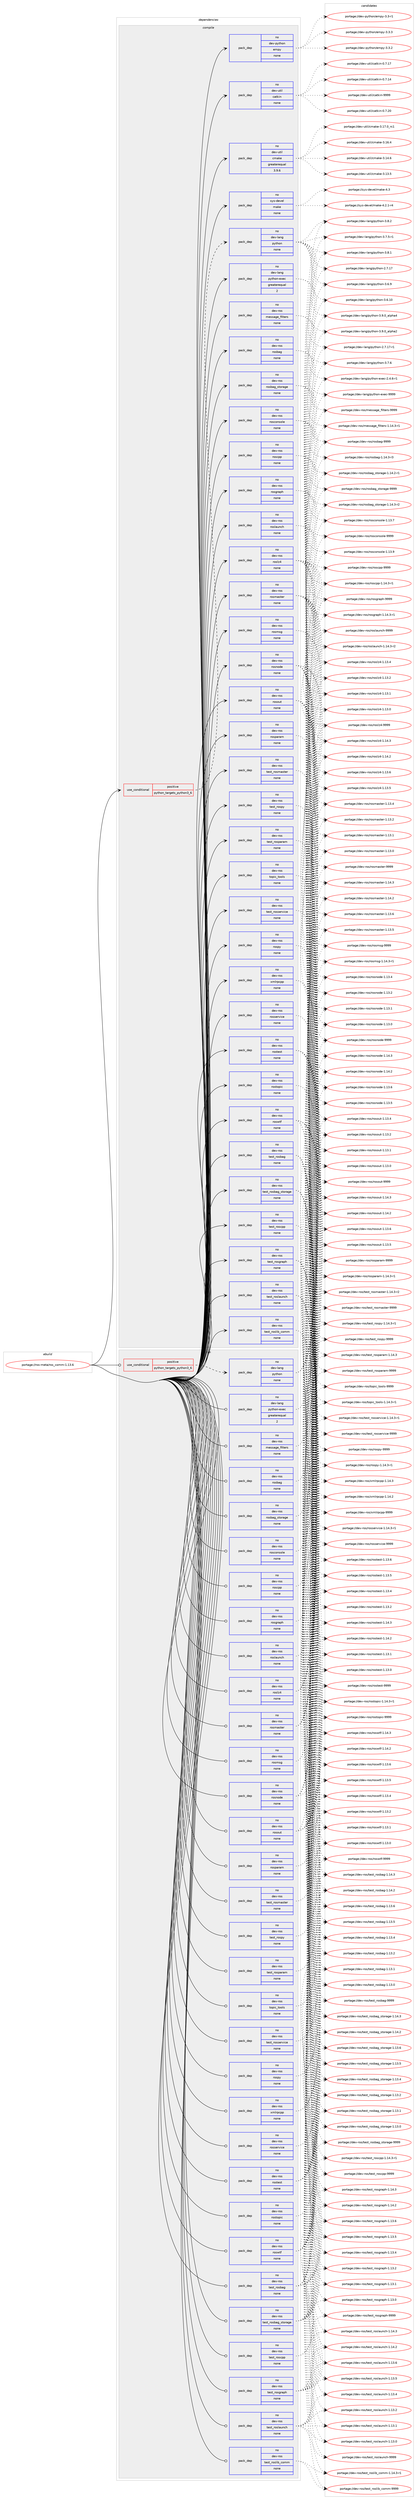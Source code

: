 digraph prolog {

# *************
# Graph options
# *************

newrank=true;
concentrate=true;
compound=true;
graph [rankdir=LR,fontname=Helvetica,fontsize=10,ranksep=1.5];#, ranksep=2.5, nodesep=0.2];
edge  [arrowhead=vee];
node  [fontname=Helvetica,fontsize=10];

# **********
# The ebuild
# **********

subgraph cluster_leftcol {
color=gray;
rank=same;
label=<<i>ebuild</i>>;
id [label="portage://ros-meta/ros_comm-1.13.6", color=red, width=4, href="../ros-meta/ros_comm-1.13.6.svg"];
}

# ****************
# The dependencies
# ****************

subgraph cluster_midcol {
color=gray;
label=<<i>dependencies</i>>;
subgraph cluster_compile {
fillcolor="#eeeeee";
style=filled;
label=<<i>compile</i>>;
subgraph cond12009 {
dependency60091 [label=<<TABLE BORDER="0" CELLBORDER="1" CELLSPACING="0" CELLPADDING="4"><TR><TD ROWSPAN="3" CELLPADDING="10">use_conditional</TD></TR><TR><TD>positive</TD></TR><TR><TD>python_targets_python3_6</TD></TR></TABLE>>, shape=none, color=red];
subgraph pack46812 {
dependency60092 [label=<<TABLE BORDER="0" CELLBORDER="1" CELLSPACING="0" CELLPADDING="4" WIDTH="220"><TR><TD ROWSPAN="6" CELLPADDING="30">pack_dep</TD></TR><TR><TD WIDTH="110">no</TD></TR><TR><TD>dev-lang</TD></TR><TR><TD>python</TD></TR><TR><TD>none</TD></TR><TR><TD></TD></TR></TABLE>>, shape=none, color=blue];
}
dependency60091:e -> dependency60092:w [weight=20,style="dashed",arrowhead="vee"];
}
id:e -> dependency60091:w [weight=20,style="solid",arrowhead="vee"];
subgraph pack46813 {
dependency60093 [label=<<TABLE BORDER="0" CELLBORDER="1" CELLSPACING="0" CELLPADDING="4" WIDTH="220"><TR><TD ROWSPAN="6" CELLPADDING="30">pack_dep</TD></TR><TR><TD WIDTH="110">no</TD></TR><TR><TD>dev-lang</TD></TR><TR><TD>python-exec</TD></TR><TR><TD>greaterequal</TD></TR><TR><TD>2</TD></TR></TABLE>>, shape=none, color=blue];
}
id:e -> dependency60093:w [weight=20,style="solid",arrowhead="vee"];
subgraph pack46814 {
dependency60094 [label=<<TABLE BORDER="0" CELLBORDER="1" CELLSPACING="0" CELLPADDING="4" WIDTH="220"><TR><TD ROWSPAN="6" CELLPADDING="30">pack_dep</TD></TR><TR><TD WIDTH="110">no</TD></TR><TR><TD>dev-python</TD></TR><TR><TD>empy</TD></TR><TR><TD>none</TD></TR><TR><TD></TD></TR></TABLE>>, shape=none, color=blue];
}
id:e -> dependency60094:w [weight=20,style="solid",arrowhead="vee"];
subgraph pack46815 {
dependency60095 [label=<<TABLE BORDER="0" CELLBORDER="1" CELLSPACING="0" CELLPADDING="4" WIDTH="220"><TR><TD ROWSPAN="6" CELLPADDING="30">pack_dep</TD></TR><TR><TD WIDTH="110">no</TD></TR><TR><TD>dev-ros</TD></TR><TR><TD>message_filters</TD></TR><TR><TD>none</TD></TR><TR><TD></TD></TR></TABLE>>, shape=none, color=blue];
}
id:e -> dependency60095:w [weight=20,style="solid",arrowhead="vee"];
subgraph pack46816 {
dependency60096 [label=<<TABLE BORDER="0" CELLBORDER="1" CELLSPACING="0" CELLPADDING="4" WIDTH="220"><TR><TD ROWSPAN="6" CELLPADDING="30">pack_dep</TD></TR><TR><TD WIDTH="110">no</TD></TR><TR><TD>dev-ros</TD></TR><TR><TD>rosbag</TD></TR><TR><TD>none</TD></TR><TR><TD></TD></TR></TABLE>>, shape=none, color=blue];
}
id:e -> dependency60096:w [weight=20,style="solid",arrowhead="vee"];
subgraph pack46817 {
dependency60097 [label=<<TABLE BORDER="0" CELLBORDER="1" CELLSPACING="0" CELLPADDING="4" WIDTH="220"><TR><TD ROWSPAN="6" CELLPADDING="30">pack_dep</TD></TR><TR><TD WIDTH="110">no</TD></TR><TR><TD>dev-ros</TD></TR><TR><TD>rosbag_storage</TD></TR><TR><TD>none</TD></TR><TR><TD></TD></TR></TABLE>>, shape=none, color=blue];
}
id:e -> dependency60097:w [weight=20,style="solid",arrowhead="vee"];
subgraph pack46818 {
dependency60098 [label=<<TABLE BORDER="0" CELLBORDER="1" CELLSPACING="0" CELLPADDING="4" WIDTH="220"><TR><TD ROWSPAN="6" CELLPADDING="30">pack_dep</TD></TR><TR><TD WIDTH="110">no</TD></TR><TR><TD>dev-ros</TD></TR><TR><TD>rosconsole</TD></TR><TR><TD>none</TD></TR><TR><TD></TD></TR></TABLE>>, shape=none, color=blue];
}
id:e -> dependency60098:w [weight=20,style="solid",arrowhead="vee"];
subgraph pack46819 {
dependency60099 [label=<<TABLE BORDER="0" CELLBORDER="1" CELLSPACING="0" CELLPADDING="4" WIDTH="220"><TR><TD ROWSPAN="6" CELLPADDING="30">pack_dep</TD></TR><TR><TD WIDTH="110">no</TD></TR><TR><TD>dev-ros</TD></TR><TR><TD>roscpp</TD></TR><TR><TD>none</TD></TR><TR><TD></TD></TR></TABLE>>, shape=none, color=blue];
}
id:e -> dependency60099:w [weight=20,style="solid",arrowhead="vee"];
subgraph pack46820 {
dependency60100 [label=<<TABLE BORDER="0" CELLBORDER="1" CELLSPACING="0" CELLPADDING="4" WIDTH="220"><TR><TD ROWSPAN="6" CELLPADDING="30">pack_dep</TD></TR><TR><TD WIDTH="110">no</TD></TR><TR><TD>dev-ros</TD></TR><TR><TD>rosgraph</TD></TR><TR><TD>none</TD></TR><TR><TD></TD></TR></TABLE>>, shape=none, color=blue];
}
id:e -> dependency60100:w [weight=20,style="solid",arrowhead="vee"];
subgraph pack46821 {
dependency60101 [label=<<TABLE BORDER="0" CELLBORDER="1" CELLSPACING="0" CELLPADDING="4" WIDTH="220"><TR><TD ROWSPAN="6" CELLPADDING="30">pack_dep</TD></TR><TR><TD WIDTH="110">no</TD></TR><TR><TD>dev-ros</TD></TR><TR><TD>roslaunch</TD></TR><TR><TD>none</TD></TR><TR><TD></TD></TR></TABLE>>, shape=none, color=blue];
}
id:e -> dependency60101:w [weight=20,style="solid",arrowhead="vee"];
subgraph pack46822 {
dependency60102 [label=<<TABLE BORDER="0" CELLBORDER="1" CELLSPACING="0" CELLPADDING="4" WIDTH="220"><TR><TD ROWSPAN="6" CELLPADDING="30">pack_dep</TD></TR><TR><TD WIDTH="110">no</TD></TR><TR><TD>dev-ros</TD></TR><TR><TD>roslz4</TD></TR><TR><TD>none</TD></TR><TR><TD></TD></TR></TABLE>>, shape=none, color=blue];
}
id:e -> dependency60102:w [weight=20,style="solid",arrowhead="vee"];
subgraph pack46823 {
dependency60103 [label=<<TABLE BORDER="0" CELLBORDER="1" CELLSPACING="0" CELLPADDING="4" WIDTH="220"><TR><TD ROWSPAN="6" CELLPADDING="30">pack_dep</TD></TR><TR><TD WIDTH="110">no</TD></TR><TR><TD>dev-ros</TD></TR><TR><TD>rosmaster</TD></TR><TR><TD>none</TD></TR><TR><TD></TD></TR></TABLE>>, shape=none, color=blue];
}
id:e -> dependency60103:w [weight=20,style="solid",arrowhead="vee"];
subgraph pack46824 {
dependency60104 [label=<<TABLE BORDER="0" CELLBORDER="1" CELLSPACING="0" CELLPADDING="4" WIDTH="220"><TR><TD ROWSPAN="6" CELLPADDING="30">pack_dep</TD></TR><TR><TD WIDTH="110">no</TD></TR><TR><TD>dev-ros</TD></TR><TR><TD>rosmsg</TD></TR><TR><TD>none</TD></TR><TR><TD></TD></TR></TABLE>>, shape=none, color=blue];
}
id:e -> dependency60104:w [weight=20,style="solid",arrowhead="vee"];
subgraph pack46825 {
dependency60105 [label=<<TABLE BORDER="0" CELLBORDER="1" CELLSPACING="0" CELLPADDING="4" WIDTH="220"><TR><TD ROWSPAN="6" CELLPADDING="30">pack_dep</TD></TR><TR><TD WIDTH="110">no</TD></TR><TR><TD>dev-ros</TD></TR><TR><TD>rosnode</TD></TR><TR><TD>none</TD></TR><TR><TD></TD></TR></TABLE>>, shape=none, color=blue];
}
id:e -> dependency60105:w [weight=20,style="solid",arrowhead="vee"];
subgraph pack46826 {
dependency60106 [label=<<TABLE BORDER="0" CELLBORDER="1" CELLSPACING="0" CELLPADDING="4" WIDTH="220"><TR><TD ROWSPAN="6" CELLPADDING="30">pack_dep</TD></TR><TR><TD WIDTH="110">no</TD></TR><TR><TD>dev-ros</TD></TR><TR><TD>rosout</TD></TR><TR><TD>none</TD></TR><TR><TD></TD></TR></TABLE>>, shape=none, color=blue];
}
id:e -> dependency60106:w [weight=20,style="solid",arrowhead="vee"];
subgraph pack46827 {
dependency60107 [label=<<TABLE BORDER="0" CELLBORDER="1" CELLSPACING="0" CELLPADDING="4" WIDTH="220"><TR><TD ROWSPAN="6" CELLPADDING="30">pack_dep</TD></TR><TR><TD WIDTH="110">no</TD></TR><TR><TD>dev-ros</TD></TR><TR><TD>rosparam</TD></TR><TR><TD>none</TD></TR><TR><TD></TD></TR></TABLE>>, shape=none, color=blue];
}
id:e -> dependency60107:w [weight=20,style="solid",arrowhead="vee"];
subgraph pack46828 {
dependency60108 [label=<<TABLE BORDER="0" CELLBORDER="1" CELLSPACING="0" CELLPADDING="4" WIDTH="220"><TR><TD ROWSPAN="6" CELLPADDING="30">pack_dep</TD></TR><TR><TD WIDTH="110">no</TD></TR><TR><TD>dev-ros</TD></TR><TR><TD>rospy</TD></TR><TR><TD>none</TD></TR><TR><TD></TD></TR></TABLE>>, shape=none, color=blue];
}
id:e -> dependency60108:w [weight=20,style="solid",arrowhead="vee"];
subgraph pack46829 {
dependency60109 [label=<<TABLE BORDER="0" CELLBORDER="1" CELLSPACING="0" CELLPADDING="4" WIDTH="220"><TR><TD ROWSPAN="6" CELLPADDING="30">pack_dep</TD></TR><TR><TD WIDTH="110">no</TD></TR><TR><TD>dev-ros</TD></TR><TR><TD>rosservice</TD></TR><TR><TD>none</TD></TR><TR><TD></TD></TR></TABLE>>, shape=none, color=blue];
}
id:e -> dependency60109:w [weight=20,style="solid",arrowhead="vee"];
subgraph pack46830 {
dependency60110 [label=<<TABLE BORDER="0" CELLBORDER="1" CELLSPACING="0" CELLPADDING="4" WIDTH="220"><TR><TD ROWSPAN="6" CELLPADDING="30">pack_dep</TD></TR><TR><TD WIDTH="110">no</TD></TR><TR><TD>dev-ros</TD></TR><TR><TD>rostest</TD></TR><TR><TD>none</TD></TR><TR><TD></TD></TR></TABLE>>, shape=none, color=blue];
}
id:e -> dependency60110:w [weight=20,style="solid",arrowhead="vee"];
subgraph pack46831 {
dependency60111 [label=<<TABLE BORDER="0" CELLBORDER="1" CELLSPACING="0" CELLPADDING="4" WIDTH="220"><TR><TD ROWSPAN="6" CELLPADDING="30">pack_dep</TD></TR><TR><TD WIDTH="110">no</TD></TR><TR><TD>dev-ros</TD></TR><TR><TD>rostopic</TD></TR><TR><TD>none</TD></TR><TR><TD></TD></TR></TABLE>>, shape=none, color=blue];
}
id:e -> dependency60111:w [weight=20,style="solid",arrowhead="vee"];
subgraph pack46832 {
dependency60112 [label=<<TABLE BORDER="0" CELLBORDER="1" CELLSPACING="0" CELLPADDING="4" WIDTH="220"><TR><TD ROWSPAN="6" CELLPADDING="30">pack_dep</TD></TR><TR><TD WIDTH="110">no</TD></TR><TR><TD>dev-ros</TD></TR><TR><TD>roswtf</TD></TR><TR><TD>none</TD></TR><TR><TD></TD></TR></TABLE>>, shape=none, color=blue];
}
id:e -> dependency60112:w [weight=20,style="solid",arrowhead="vee"];
subgraph pack46833 {
dependency60113 [label=<<TABLE BORDER="0" CELLBORDER="1" CELLSPACING="0" CELLPADDING="4" WIDTH="220"><TR><TD ROWSPAN="6" CELLPADDING="30">pack_dep</TD></TR><TR><TD WIDTH="110">no</TD></TR><TR><TD>dev-ros</TD></TR><TR><TD>test_rosbag</TD></TR><TR><TD>none</TD></TR><TR><TD></TD></TR></TABLE>>, shape=none, color=blue];
}
id:e -> dependency60113:w [weight=20,style="solid",arrowhead="vee"];
subgraph pack46834 {
dependency60114 [label=<<TABLE BORDER="0" CELLBORDER="1" CELLSPACING="0" CELLPADDING="4" WIDTH="220"><TR><TD ROWSPAN="6" CELLPADDING="30">pack_dep</TD></TR><TR><TD WIDTH="110">no</TD></TR><TR><TD>dev-ros</TD></TR><TR><TD>test_rosbag_storage</TD></TR><TR><TD>none</TD></TR><TR><TD></TD></TR></TABLE>>, shape=none, color=blue];
}
id:e -> dependency60114:w [weight=20,style="solid",arrowhead="vee"];
subgraph pack46835 {
dependency60115 [label=<<TABLE BORDER="0" CELLBORDER="1" CELLSPACING="0" CELLPADDING="4" WIDTH="220"><TR><TD ROWSPAN="6" CELLPADDING="30">pack_dep</TD></TR><TR><TD WIDTH="110">no</TD></TR><TR><TD>dev-ros</TD></TR><TR><TD>test_roscpp</TD></TR><TR><TD>none</TD></TR><TR><TD></TD></TR></TABLE>>, shape=none, color=blue];
}
id:e -> dependency60115:w [weight=20,style="solid",arrowhead="vee"];
subgraph pack46836 {
dependency60116 [label=<<TABLE BORDER="0" CELLBORDER="1" CELLSPACING="0" CELLPADDING="4" WIDTH="220"><TR><TD ROWSPAN="6" CELLPADDING="30">pack_dep</TD></TR><TR><TD WIDTH="110">no</TD></TR><TR><TD>dev-ros</TD></TR><TR><TD>test_rosgraph</TD></TR><TR><TD>none</TD></TR><TR><TD></TD></TR></TABLE>>, shape=none, color=blue];
}
id:e -> dependency60116:w [weight=20,style="solid",arrowhead="vee"];
subgraph pack46837 {
dependency60117 [label=<<TABLE BORDER="0" CELLBORDER="1" CELLSPACING="0" CELLPADDING="4" WIDTH="220"><TR><TD ROWSPAN="6" CELLPADDING="30">pack_dep</TD></TR><TR><TD WIDTH="110">no</TD></TR><TR><TD>dev-ros</TD></TR><TR><TD>test_roslaunch</TD></TR><TR><TD>none</TD></TR><TR><TD></TD></TR></TABLE>>, shape=none, color=blue];
}
id:e -> dependency60117:w [weight=20,style="solid",arrowhead="vee"];
subgraph pack46838 {
dependency60118 [label=<<TABLE BORDER="0" CELLBORDER="1" CELLSPACING="0" CELLPADDING="4" WIDTH="220"><TR><TD ROWSPAN="6" CELLPADDING="30">pack_dep</TD></TR><TR><TD WIDTH="110">no</TD></TR><TR><TD>dev-ros</TD></TR><TR><TD>test_roslib_comm</TD></TR><TR><TD>none</TD></TR><TR><TD></TD></TR></TABLE>>, shape=none, color=blue];
}
id:e -> dependency60118:w [weight=20,style="solid",arrowhead="vee"];
subgraph pack46839 {
dependency60119 [label=<<TABLE BORDER="0" CELLBORDER="1" CELLSPACING="0" CELLPADDING="4" WIDTH="220"><TR><TD ROWSPAN="6" CELLPADDING="30">pack_dep</TD></TR><TR><TD WIDTH="110">no</TD></TR><TR><TD>dev-ros</TD></TR><TR><TD>test_rosmaster</TD></TR><TR><TD>none</TD></TR><TR><TD></TD></TR></TABLE>>, shape=none, color=blue];
}
id:e -> dependency60119:w [weight=20,style="solid",arrowhead="vee"];
subgraph pack46840 {
dependency60120 [label=<<TABLE BORDER="0" CELLBORDER="1" CELLSPACING="0" CELLPADDING="4" WIDTH="220"><TR><TD ROWSPAN="6" CELLPADDING="30">pack_dep</TD></TR><TR><TD WIDTH="110">no</TD></TR><TR><TD>dev-ros</TD></TR><TR><TD>test_rosparam</TD></TR><TR><TD>none</TD></TR><TR><TD></TD></TR></TABLE>>, shape=none, color=blue];
}
id:e -> dependency60120:w [weight=20,style="solid",arrowhead="vee"];
subgraph pack46841 {
dependency60121 [label=<<TABLE BORDER="0" CELLBORDER="1" CELLSPACING="0" CELLPADDING="4" WIDTH="220"><TR><TD ROWSPAN="6" CELLPADDING="30">pack_dep</TD></TR><TR><TD WIDTH="110">no</TD></TR><TR><TD>dev-ros</TD></TR><TR><TD>test_rospy</TD></TR><TR><TD>none</TD></TR><TR><TD></TD></TR></TABLE>>, shape=none, color=blue];
}
id:e -> dependency60121:w [weight=20,style="solid",arrowhead="vee"];
subgraph pack46842 {
dependency60122 [label=<<TABLE BORDER="0" CELLBORDER="1" CELLSPACING="0" CELLPADDING="4" WIDTH="220"><TR><TD ROWSPAN="6" CELLPADDING="30">pack_dep</TD></TR><TR><TD WIDTH="110">no</TD></TR><TR><TD>dev-ros</TD></TR><TR><TD>test_rosservice</TD></TR><TR><TD>none</TD></TR><TR><TD></TD></TR></TABLE>>, shape=none, color=blue];
}
id:e -> dependency60122:w [weight=20,style="solid",arrowhead="vee"];
subgraph pack46843 {
dependency60123 [label=<<TABLE BORDER="0" CELLBORDER="1" CELLSPACING="0" CELLPADDING="4" WIDTH="220"><TR><TD ROWSPAN="6" CELLPADDING="30">pack_dep</TD></TR><TR><TD WIDTH="110">no</TD></TR><TR><TD>dev-ros</TD></TR><TR><TD>topic_tools</TD></TR><TR><TD>none</TD></TR><TR><TD></TD></TR></TABLE>>, shape=none, color=blue];
}
id:e -> dependency60123:w [weight=20,style="solid",arrowhead="vee"];
subgraph pack46844 {
dependency60124 [label=<<TABLE BORDER="0" CELLBORDER="1" CELLSPACING="0" CELLPADDING="4" WIDTH="220"><TR><TD ROWSPAN="6" CELLPADDING="30">pack_dep</TD></TR><TR><TD WIDTH="110">no</TD></TR><TR><TD>dev-ros</TD></TR><TR><TD>xmlrpcpp</TD></TR><TR><TD>none</TD></TR><TR><TD></TD></TR></TABLE>>, shape=none, color=blue];
}
id:e -> dependency60124:w [weight=20,style="solid",arrowhead="vee"];
subgraph pack46845 {
dependency60125 [label=<<TABLE BORDER="0" CELLBORDER="1" CELLSPACING="0" CELLPADDING="4" WIDTH="220"><TR><TD ROWSPAN="6" CELLPADDING="30">pack_dep</TD></TR><TR><TD WIDTH="110">no</TD></TR><TR><TD>dev-util</TD></TR><TR><TD>catkin</TD></TR><TR><TD>none</TD></TR><TR><TD></TD></TR></TABLE>>, shape=none, color=blue];
}
id:e -> dependency60125:w [weight=20,style="solid",arrowhead="vee"];
subgraph pack46846 {
dependency60126 [label=<<TABLE BORDER="0" CELLBORDER="1" CELLSPACING="0" CELLPADDING="4" WIDTH="220"><TR><TD ROWSPAN="6" CELLPADDING="30">pack_dep</TD></TR><TR><TD WIDTH="110">no</TD></TR><TR><TD>dev-util</TD></TR><TR><TD>cmake</TD></TR><TR><TD>greaterequal</TD></TR><TR><TD>3.9.6</TD></TR></TABLE>>, shape=none, color=blue];
}
id:e -> dependency60126:w [weight=20,style="solid",arrowhead="vee"];
subgraph pack46847 {
dependency60127 [label=<<TABLE BORDER="0" CELLBORDER="1" CELLSPACING="0" CELLPADDING="4" WIDTH="220"><TR><TD ROWSPAN="6" CELLPADDING="30">pack_dep</TD></TR><TR><TD WIDTH="110">no</TD></TR><TR><TD>sys-devel</TD></TR><TR><TD>make</TD></TR><TR><TD>none</TD></TR><TR><TD></TD></TR></TABLE>>, shape=none, color=blue];
}
id:e -> dependency60127:w [weight=20,style="solid",arrowhead="vee"];
}
subgraph cluster_compileandrun {
fillcolor="#eeeeee";
style=filled;
label=<<i>compile and run</i>>;
}
subgraph cluster_run {
fillcolor="#eeeeee";
style=filled;
label=<<i>run</i>>;
subgraph cond12010 {
dependency60128 [label=<<TABLE BORDER="0" CELLBORDER="1" CELLSPACING="0" CELLPADDING="4"><TR><TD ROWSPAN="3" CELLPADDING="10">use_conditional</TD></TR><TR><TD>positive</TD></TR><TR><TD>python_targets_python3_6</TD></TR></TABLE>>, shape=none, color=red];
subgraph pack46848 {
dependency60129 [label=<<TABLE BORDER="0" CELLBORDER="1" CELLSPACING="0" CELLPADDING="4" WIDTH="220"><TR><TD ROWSPAN="6" CELLPADDING="30">pack_dep</TD></TR><TR><TD WIDTH="110">no</TD></TR><TR><TD>dev-lang</TD></TR><TR><TD>python</TD></TR><TR><TD>none</TD></TR><TR><TD></TD></TR></TABLE>>, shape=none, color=blue];
}
dependency60128:e -> dependency60129:w [weight=20,style="dashed",arrowhead="vee"];
}
id:e -> dependency60128:w [weight=20,style="solid",arrowhead="odot"];
subgraph pack46849 {
dependency60130 [label=<<TABLE BORDER="0" CELLBORDER="1" CELLSPACING="0" CELLPADDING="4" WIDTH="220"><TR><TD ROWSPAN="6" CELLPADDING="30">pack_dep</TD></TR><TR><TD WIDTH="110">no</TD></TR><TR><TD>dev-lang</TD></TR><TR><TD>python-exec</TD></TR><TR><TD>greaterequal</TD></TR><TR><TD>2</TD></TR></TABLE>>, shape=none, color=blue];
}
id:e -> dependency60130:w [weight=20,style="solid",arrowhead="odot"];
subgraph pack46850 {
dependency60131 [label=<<TABLE BORDER="0" CELLBORDER="1" CELLSPACING="0" CELLPADDING="4" WIDTH="220"><TR><TD ROWSPAN="6" CELLPADDING="30">pack_dep</TD></TR><TR><TD WIDTH="110">no</TD></TR><TR><TD>dev-ros</TD></TR><TR><TD>message_filters</TD></TR><TR><TD>none</TD></TR><TR><TD></TD></TR></TABLE>>, shape=none, color=blue];
}
id:e -> dependency60131:w [weight=20,style="solid",arrowhead="odot"];
subgraph pack46851 {
dependency60132 [label=<<TABLE BORDER="0" CELLBORDER="1" CELLSPACING="0" CELLPADDING="4" WIDTH="220"><TR><TD ROWSPAN="6" CELLPADDING="30">pack_dep</TD></TR><TR><TD WIDTH="110">no</TD></TR><TR><TD>dev-ros</TD></TR><TR><TD>rosbag</TD></TR><TR><TD>none</TD></TR><TR><TD></TD></TR></TABLE>>, shape=none, color=blue];
}
id:e -> dependency60132:w [weight=20,style="solid",arrowhead="odot"];
subgraph pack46852 {
dependency60133 [label=<<TABLE BORDER="0" CELLBORDER="1" CELLSPACING="0" CELLPADDING="4" WIDTH="220"><TR><TD ROWSPAN="6" CELLPADDING="30">pack_dep</TD></TR><TR><TD WIDTH="110">no</TD></TR><TR><TD>dev-ros</TD></TR><TR><TD>rosbag_storage</TD></TR><TR><TD>none</TD></TR><TR><TD></TD></TR></TABLE>>, shape=none, color=blue];
}
id:e -> dependency60133:w [weight=20,style="solid",arrowhead="odot"];
subgraph pack46853 {
dependency60134 [label=<<TABLE BORDER="0" CELLBORDER="1" CELLSPACING="0" CELLPADDING="4" WIDTH="220"><TR><TD ROWSPAN="6" CELLPADDING="30">pack_dep</TD></TR><TR><TD WIDTH="110">no</TD></TR><TR><TD>dev-ros</TD></TR><TR><TD>rosconsole</TD></TR><TR><TD>none</TD></TR><TR><TD></TD></TR></TABLE>>, shape=none, color=blue];
}
id:e -> dependency60134:w [weight=20,style="solid",arrowhead="odot"];
subgraph pack46854 {
dependency60135 [label=<<TABLE BORDER="0" CELLBORDER="1" CELLSPACING="0" CELLPADDING="4" WIDTH="220"><TR><TD ROWSPAN="6" CELLPADDING="30">pack_dep</TD></TR><TR><TD WIDTH="110">no</TD></TR><TR><TD>dev-ros</TD></TR><TR><TD>roscpp</TD></TR><TR><TD>none</TD></TR><TR><TD></TD></TR></TABLE>>, shape=none, color=blue];
}
id:e -> dependency60135:w [weight=20,style="solid",arrowhead="odot"];
subgraph pack46855 {
dependency60136 [label=<<TABLE BORDER="0" CELLBORDER="1" CELLSPACING="0" CELLPADDING="4" WIDTH="220"><TR><TD ROWSPAN="6" CELLPADDING="30">pack_dep</TD></TR><TR><TD WIDTH="110">no</TD></TR><TR><TD>dev-ros</TD></TR><TR><TD>rosgraph</TD></TR><TR><TD>none</TD></TR><TR><TD></TD></TR></TABLE>>, shape=none, color=blue];
}
id:e -> dependency60136:w [weight=20,style="solid",arrowhead="odot"];
subgraph pack46856 {
dependency60137 [label=<<TABLE BORDER="0" CELLBORDER="1" CELLSPACING="0" CELLPADDING="4" WIDTH="220"><TR><TD ROWSPAN="6" CELLPADDING="30">pack_dep</TD></TR><TR><TD WIDTH="110">no</TD></TR><TR><TD>dev-ros</TD></TR><TR><TD>roslaunch</TD></TR><TR><TD>none</TD></TR><TR><TD></TD></TR></TABLE>>, shape=none, color=blue];
}
id:e -> dependency60137:w [weight=20,style="solid",arrowhead="odot"];
subgraph pack46857 {
dependency60138 [label=<<TABLE BORDER="0" CELLBORDER="1" CELLSPACING="0" CELLPADDING="4" WIDTH="220"><TR><TD ROWSPAN="6" CELLPADDING="30">pack_dep</TD></TR><TR><TD WIDTH="110">no</TD></TR><TR><TD>dev-ros</TD></TR><TR><TD>roslz4</TD></TR><TR><TD>none</TD></TR><TR><TD></TD></TR></TABLE>>, shape=none, color=blue];
}
id:e -> dependency60138:w [weight=20,style="solid",arrowhead="odot"];
subgraph pack46858 {
dependency60139 [label=<<TABLE BORDER="0" CELLBORDER="1" CELLSPACING="0" CELLPADDING="4" WIDTH="220"><TR><TD ROWSPAN="6" CELLPADDING="30">pack_dep</TD></TR><TR><TD WIDTH="110">no</TD></TR><TR><TD>dev-ros</TD></TR><TR><TD>rosmaster</TD></TR><TR><TD>none</TD></TR><TR><TD></TD></TR></TABLE>>, shape=none, color=blue];
}
id:e -> dependency60139:w [weight=20,style="solid",arrowhead="odot"];
subgraph pack46859 {
dependency60140 [label=<<TABLE BORDER="0" CELLBORDER="1" CELLSPACING="0" CELLPADDING="4" WIDTH="220"><TR><TD ROWSPAN="6" CELLPADDING="30">pack_dep</TD></TR><TR><TD WIDTH="110">no</TD></TR><TR><TD>dev-ros</TD></TR><TR><TD>rosmsg</TD></TR><TR><TD>none</TD></TR><TR><TD></TD></TR></TABLE>>, shape=none, color=blue];
}
id:e -> dependency60140:w [weight=20,style="solid",arrowhead="odot"];
subgraph pack46860 {
dependency60141 [label=<<TABLE BORDER="0" CELLBORDER="1" CELLSPACING="0" CELLPADDING="4" WIDTH="220"><TR><TD ROWSPAN="6" CELLPADDING="30">pack_dep</TD></TR><TR><TD WIDTH="110">no</TD></TR><TR><TD>dev-ros</TD></TR><TR><TD>rosnode</TD></TR><TR><TD>none</TD></TR><TR><TD></TD></TR></TABLE>>, shape=none, color=blue];
}
id:e -> dependency60141:w [weight=20,style="solid",arrowhead="odot"];
subgraph pack46861 {
dependency60142 [label=<<TABLE BORDER="0" CELLBORDER="1" CELLSPACING="0" CELLPADDING="4" WIDTH="220"><TR><TD ROWSPAN="6" CELLPADDING="30">pack_dep</TD></TR><TR><TD WIDTH="110">no</TD></TR><TR><TD>dev-ros</TD></TR><TR><TD>rosout</TD></TR><TR><TD>none</TD></TR><TR><TD></TD></TR></TABLE>>, shape=none, color=blue];
}
id:e -> dependency60142:w [weight=20,style="solid",arrowhead="odot"];
subgraph pack46862 {
dependency60143 [label=<<TABLE BORDER="0" CELLBORDER="1" CELLSPACING="0" CELLPADDING="4" WIDTH="220"><TR><TD ROWSPAN="6" CELLPADDING="30">pack_dep</TD></TR><TR><TD WIDTH="110">no</TD></TR><TR><TD>dev-ros</TD></TR><TR><TD>rosparam</TD></TR><TR><TD>none</TD></TR><TR><TD></TD></TR></TABLE>>, shape=none, color=blue];
}
id:e -> dependency60143:w [weight=20,style="solid",arrowhead="odot"];
subgraph pack46863 {
dependency60144 [label=<<TABLE BORDER="0" CELLBORDER="1" CELLSPACING="0" CELLPADDING="4" WIDTH="220"><TR><TD ROWSPAN="6" CELLPADDING="30">pack_dep</TD></TR><TR><TD WIDTH="110">no</TD></TR><TR><TD>dev-ros</TD></TR><TR><TD>rospy</TD></TR><TR><TD>none</TD></TR><TR><TD></TD></TR></TABLE>>, shape=none, color=blue];
}
id:e -> dependency60144:w [weight=20,style="solid",arrowhead="odot"];
subgraph pack46864 {
dependency60145 [label=<<TABLE BORDER="0" CELLBORDER="1" CELLSPACING="0" CELLPADDING="4" WIDTH="220"><TR><TD ROWSPAN="6" CELLPADDING="30">pack_dep</TD></TR><TR><TD WIDTH="110">no</TD></TR><TR><TD>dev-ros</TD></TR><TR><TD>rosservice</TD></TR><TR><TD>none</TD></TR><TR><TD></TD></TR></TABLE>>, shape=none, color=blue];
}
id:e -> dependency60145:w [weight=20,style="solid",arrowhead="odot"];
subgraph pack46865 {
dependency60146 [label=<<TABLE BORDER="0" CELLBORDER="1" CELLSPACING="0" CELLPADDING="4" WIDTH="220"><TR><TD ROWSPAN="6" CELLPADDING="30">pack_dep</TD></TR><TR><TD WIDTH="110">no</TD></TR><TR><TD>dev-ros</TD></TR><TR><TD>rostest</TD></TR><TR><TD>none</TD></TR><TR><TD></TD></TR></TABLE>>, shape=none, color=blue];
}
id:e -> dependency60146:w [weight=20,style="solid",arrowhead="odot"];
subgraph pack46866 {
dependency60147 [label=<<TABLE BORDER="0" CELLBORDER="1" CELLSPACING="0" CELLPADDING="4" WIDTH="220"><TR><TD ROWSPAN="6" CELLPADDING="30">pack_dep</TD></TR><TR><TD WIDTH="110">no</TD></TR><TR><TD>dev-ros</TD></TR><TR><TD>rostopic</TD></TR><TR><TD>none</TD></TR><TR><TD></TD></TR></TABLE>>, shape=none, color=blue];
}
id:e -> dependency60147:w [weight=20,style="solid",arrowhead="odot"];
subgraph pack46867 {
dependency60148 [label=<<TABLE BORDER="0" CELLBORDER="1" CELLSPACING="0" CELLPADDING="4" WIDTH="220"><TR><TD ROWSPAN="6" CELLPADDING="30">pack_dep</TD></TR><TR><TD WIDTH="110">no</TD></TR><TR><TD>dev-ros</TD></TR><TR><TD>roswtf</TD></TR><TR><TD>none</TD></TR><TR><TD></TD></TR></TABLE>>, shape=none, color=blue];
}
id:e -> dependency60148:w [weight=20,style="solid",arrowhead="odot"];
subgraph pack46868 {
dependency60149 [label=<<TABLE BORDER="0" CELLBORDER="1" CELLSPACING="0" CELLPADDING="4" WIDTH="220"><TR><TD ROWSPAN="6" CELLPADDING="30">pack_dep</TD></TR><TR><TD WIDTH="110">no</TD></TR><TR><TD>dev-ros</TD></TR><TR><TD>test_rosbag</TD></TR><TR><TD>none</TD></TR><TR><TD></TD></TR></TABLE>>, shape=none, color=blue];
}
id:e -> dependency60149:w [weight=20,style="solid",arrowhead="odot"];
subgraph pack46869 {
dependency60150 [label=<<TABLE BORDER="0" CELLBORDER="1" CELLSPACING="0" CELLPADDING="4" WIDTH="220"><TR><TD ROWSPAN="6" CELLPADDING="30">pack_dep</TD></TR><TR><TD WIDTH="110">no</TD></TR><TR><TD>dev-ros</TD></TR><TR><TD>test_rosbag_storage</TD></TR><TR><TD>none</TD></TR><TR><TD></TD></TR></TABLE>>, shape=none, color=blue];
}
id:e -> dependency60150:w [weight=20,style="solid",arrowhead="odot"];
subgraph pack46870 {
dependency60151 [label=<<TABLE BORDER="0" CELLBORDER="1" CELLSPACING="0" CELLPADDING="4" WIDTH="220"><TR><TD ROWSPAN="6" CELLPADDING="30">pack_dep</TD></TR><TR><TD WIDTH="110">no</TD></TR><TR><TD>dev-ros</TD></TR><TR><TD>test_roscpp</TD></TR><TR><TD>none</TD></TR><TR><TD></TD></TR></TABLE>>, shape=none, color=blue];
}
id:e -> dependency60151:w [weight=20,style="solid",arrowhead="odot"];
subgraph pack46871 {
dependency60152 [label=<<TABLE BORDER="0" CELLBORDER="1" CELLSPACING="0" CELLPADDING="4" WIDTH="220"><TR><TD ROWSPAN="6" CELLPADDING="30">pack_dep</TD></TR><TR><TD WIDTH="110">no</TD></TR><TR><TD>dev-ros</TD></TR><TR><TD>test_rosgraph</TD></TR><TR><TD>none</TD></TR><TR><TD></TD></TR></TABLE>>, shape=none, color=blue];
}
id:e -> dependency60152:w [weight=20,style="solid",arrowhead="odot"];
subgraph pack46872 {
dependency60153 [label=<<TABLE BORDER="0" CELLBORDER="1" CELLSPACING="0" CELLPADDING="4" WIDTH="220"><TR><TD ROWSPAN="6" CELLPADDING="30">pack_dep</TD></TR><TR><TD WIDTH="110">no</TD></TR><TR><TD>dev-ros</TD></TR><TR><TD>test_roslaunch</TD></TR><TR><TD>none</TD></TR><TR><TD></TD></TR></TABLE>>, shape=none, color=blue];
}
id:e -> dependency60153:w [weight=20,style="solid",arrowhead="odot"];
subgraph pack46873 {
dependency60154 [label=<<TABLE BORDER="0" CELLBORDER="1" CELLSPACING="0" CELLPADDING="4" WIDTH="220"><TR><TD ROWSPAN="6" CELLPADDING="30">pack_dep</TD></TR><TR><TD WIDTH="110">no</TD></TR><TR><TD>dev-ros</TD></TR><TR><TD>test_roslib_comm</TD></TR><TR><TD>none</TD></TR><TR><TD></TD></TR></TABLE>>, shape=none, color=blue];
}
id:e -> dependency60154:w [weight=20,style="solid",arrowhead="odot"];
subgraph pack46874 {
dependency60155 [label=<<TABLE BORDER="0" CELLBORDER="1" CELLSPACING="0" CELLPADDING="4" WIDTH="220"><TR><TD ROWSPAN="6" CELLPADDING="30">pack_dep</TD></TR><TR><TD WIDTH="110">no</TD></TR><TR><TD>dev-ros</TD></TR><TR><TD>test_rosmaster</TD></TR><TR><TD>none</TD></TR><TR><TD></TD></TR></TABLE>>, shape=none, color=blue];
}
id:e -> dependency60155:w [weight=20,style="solid",arrowhead="odot"];
subgraph pack46875 {
dependency60156 [label=<<TABLE BORDER="0" CELLBORDER="1" CELLSPACING="0" CELLPADDING="4" WIDTH="220"><TR><TD ROWSPAN="6" CELLPADDING="30">pack_dep</TD></TR><TR><TD WIDTH="110">no</TD></TR><TR><TD>dev-ros</TD></TR><TR><TD>test_rosparam</TD></TR><TR><TD>none</TD></TR><TR><TD></TD></TR></TABLE>>, shape=none, color=blue];
}
id:e -> dependency60156:w [weight=20,style="solid",arrowhead="odot"];
subgraph pack46876 {
dependency60157 [label=<<TABLE BORDER="0" CELLBORDER="1" CELLSPACING="0" CELLPADDING="4" WIDTH="220"><TR><TD ROWSPAN="6" CELLPADDING="30">pack_dep</TD></TR><TR><TD WIDTH="110">no</TD></TR><TR><TD>dev-ros</TD></TR><TR><TD>test_rospy</TD></TR><TR><TD>none</TD></TR><TR><TD></TD></TR></TABLE>>, shape=none, color=blue];
}
id:e -> dependency60157:w [weight=20,style="solid",arrowhead="odot"];
subgraph pack46877 {
dependency60158 [label=<<TABLE BORDER="0" CELLBORDER="1" CELLSPACING="0" CELLPADDING="4" WIDTH="220"><TR><TD ROWSPAN="6" CELLPADDING="30">pack_dep</TD></TR><TR><TD WIDTH="110">no</TD></TR><TR><TD>dev-ros</TD></TR><TR><TD>test_rosservice</TD></TR><TR><TD>none</TD></TR><TR><TD></TD></TR></TABLE>>, shape=none, color=blue];
}
id:e -> dependency60158:w [weight=20,style="solid",arrowhead="odot"];
subgraph pack46878 {
dependency60159 [label=<<TABLE BORDER="0" CELLBORDER="1" CELLSPACING="0" CELLPADDING="4" WIDTH="220"><TR><TD ROWSPAN="6" CELLPADDING="30">pack_dep</TD></TR><TR><TD WIDTH="110">no</TD></TR><TR><TD>dev-ros</TD></TR><TR><TD>topic_tools</TD></TR><TR><TD>none</TD></TR><TR><TD></TD></TR></TABLE>>, shape=none, color=blue];
}
id:e -> dependency60159:w [weight=20,style="solid",arrowhead="odot"];
subgraph pack46879 {
dependency60160 [label=<<TABLE BORDER="0" CELLBORDER="1" CELLSPACING="0" CELLPADDING="4" WIDTH="220"><TR><TD ROWSPAN="6" CELLPADDING="30">pack_dep</TD></TR><TR><TD WIDTH="110">no</TD></TR><TR><TD>dev-ros</TD></TR><TR><TD>xmlrpcpp</TD></TR><TR><TD>none</TD></TR><TR><TD></TD></TR></TABLE>>, shape=none, color=blue];
}
id:e -> dependency60160:w [weight=20,style="solid",arrowhead="odot"];
}
}

# **************
# The candidates
# **************

subgraph cluster_choices {
rank=same;
color=gray;
label=<<i>candidates</i>>;

subgraph choice46812 {
color=black;
nodesep=1;
choice10010111845108971101034711212111610411111045514657464895971081121049752 [label="portage://dev-lang/python-3.9.0_alpha4", color=red, width=4,href="../dev-lang/python-3.9.0_alpha4.svg"];
choice10010111845108971101034711212111610411111045514657464895971081121049750 [label="portage://dev-lang/python-3.9.0_alpha2", color=red, width=4,href="../dev-lang/python-3.9.0_alpha2.svg"];
choice100101118451089711010347112121116104111110455146564650 [label="portage://dev-lang/python-3.8.2", color=red, width=4,href="../dev-lang/python-3.8.2.svg"];
choice100101118451089711010347112121116104111110455146564649 [label="portage://dev-lang/python-3.8.1", color=red, width=4,href="../dev-lang/python-3.8.1.svg"];
choice100101118451089711010347112121116104111110455146554654 [label="portage://dev-lang/python-3.7.6", color=red, width=4,href="../dev-lang/python-3.7.6.svg"];
choice1001011184510897110103471121211161041111104551465546534511449 [label="portage://dev-lang/python-3.7.5-r1", color=red, width=4,href="../dev-lang/python-3.7.5-r1.svg"];
choice100101118451089711010347112121116104111110455146544657 [label="portage://dev-lang/python-3.6.9", color=red, width=4,href="../dev-lang/python-3.6.9.svg"];
choice10010111845108971101034711212111610411111045514654464948 [label="portage://dev-lang/python-3.6.10", color=red, width=4,href="../dev-lang/python-3.6.10.svg"];
choice100101118451089711010347112121116104111110455046554649554511449 [label="portage://dev-lang/python-2.7.17-r1", color=red, width=4,href="../dev-lang/python-2.7.17-r1.svg"];
choice10010111845108971101034711212111610411111045504655464955 [label="portage://dev-lang/python-2.7.17", color=red, width=4,href="../dev-lang/python-2.7.17.svg"];
dependency60092:e -> choice10010111845108971101034711212111610411111045514657464895971081121049752:w [style=dotted,weight="100"];
dependency60092:e -> choice10010111845108971101034711212111610411111045514657464895971081121049750:w [style=dotted,weight="100"];
dependency60092:e -> choice100101118451089711010347112121116104111110455146564650:w [style=dotted,weight="100"];
dependency60092:e -> choice100101118451089711010347112121116104111110455146564649:w [style=dotted,weight="100"];
dependency60092:e -> choice100101118451089711010347112121116104111110455146554654:w [style=dotted,weight="100"];
dependency60092:e -> choice1001011184510897110103471121211161041111104551465546534511449:w [style=dotted,weight="100"];
dependency60092:e -> choice100101118451089711010347112121116104111110455146544657:w [style=dotted,weight="100"];
dependency60092:e -> choice10010111845108971101034711212111610411111045514654464948:w [style=dotted,weight="100"];
dependency60092:e -> choice100101118451089711010347112121116104111110455046554649554511449:w [style=dotted,weight="100"];
dependency60092:e -> choice10010111845108971101034711212111610411111045504655464955:w [style=dotted,weight="100"];
}
subgraph choice46813 {
color=black;
nodesep=1;
choice10010111845108971101034711212111610411111045101120101994557575757 [label="portage://dev-lang/python-exec-9999", color=red, width=4,href="../dev-lang/python-exec-9999.svg"];
choice10010111845108971101034711212111610411111045101120101994550465246544511449 [label="portage://dev-lang/python-exec-2.4.6-r1", color=red, width=4,href="../dev-lang/python-exec-2.4.6-r1.svg"];
dependency60093:e -> choice10010111845108971101034711212111610411111045101120101994557575757:w [style=dotted,weight="100"];
dependency60093:e -> choice10010111845108971101034711212111610411111045101120101994550465246544511449:w [style=dotted,weight="100"];
}
subgraph choice46814 {
color=black;
nodesep=1;
choice1001011184511212111610411111047101109112121455146514651 [label="portage://dev-python/empy-3.3.3", color=red, width=4,href="../dev-python/empy-3.3.3.svg"];
choice1001011184511212111610411111047101109112121455146514650 [label="portage://dev-python/empy-3.3.2", color=red, width=4,href="../dev-python/empy-3.3.2.svg"];
choice1001011184511212111610411111047101109112121455146514511449 [label="portage://dev-python/empy-3.3-r1", color=red, width=4,href="../dev-python/empy-3.3-r1.svg"];
dependency60094:e -> choice1001011184511212111610411111047101109112121455146514651:w [style=dotted,weight="100"];
dependency60094:e -> choice1001011184511212111610411111047101109112121455146514650:w [style=dotted,weight="100"];
dependency60094:e -> choice1001011184511212111610411111047101109112121455146514511449:w [style=dotted,weight="100"];
}
subgraph choice46815 {
color=black;
nodesep=1;
choice100101118451141111154710910111511597103101951021051081161011141154557575757 [label="portage://dev-ros/message_filters-9999", color=red, width=4,href="../dev-ros/message_filters-9999.svg"];
choice10010111845114111115471091011151159710310195102105108116101114115454946495246514511449 [label="portage://dev-ros/message_filters-1.14.3-r1", color=red, width=4,href="../dev-ros/message_filters-1.14.3-r1.svg"];
dependency60095:e -> choice100101118451141111154710910111511597103101951021051081161011141154557575757:w [style=dotted,weight="100"];
dependency60095:e -> choice10010111845114111115471091011151159710310195102105108116101114115454946495246514511449:w [style=dotted,weight="100"];
}
subgraph choice46816 {
color=black;
nodesep=1;
choice100101118451141111154711411111598971034557575757 [label="portage://dev-ros/rosbag-9999", color=red, width=4,href="../dev-ros/rosbag-9999.svg"];
choice10010111845114111115471141111159897103454946495246514511451 [label="portage://dev-ros/rosbag-1.14.3-r3", color=red, width=4,href="../dev-ros/rosbag-1.14.3-r3.svg"];
dependency60096:e -> choice100101118451141111154711411111598971034557575757:w [style=dotted,weight="100"];
dependency60096:e -> choice10010111845114111115471141111159897103454946495246514511451:w [style=dotted,weight="100"];
}
subgraph choice46817 {
color=black;
nodesep=1;
choice1001011184511411111547114111115989710395115116111114971031014557575757 [label="portage://dev-ros/rosbag_storage-9999", color=red, width=4,href="../dev-ros/rosbag_storage-9999.svg"];
choice100101118451141111154711411111598971039511511611111497103101454946495246514511450 [label="portage://dev-ros/rosbag_storage-1.14.3-r2", color=red, width=4,href="../dev-ros/rosbag_storage-1.14.3-r2.svg"];
choice100101118451141111154711411111598971039511511611111497103101454946495246504511449 [label="portage://dev-ros/rosbag_storage-1.14.2-r1", color=red, width=4,href="../dev-ros/rosbag_storage-1.14.2-r1.svg"];
dependency60097:e -> choice1001011184511411111547114111115989710395115116111114971031014557575757:w [style=dotted,weight="100"];
dependency60097:e -> choice100101118451141111154711411111598971039511511611111497103101454946495246514511450:w [style=dotted,weight="100"];
dependency60097:e -> choice100101118451141111154711411111598971039511511611111497103101454946495246504511449:w [style=dotted,weight="100"];
}
subgraph choice46818 {
color=black;
nodesep=1;
choice1001011184511411111547114111115991111101151111081014557575757 [label="portage://dev-ros/rosconsole-9999", color=red, width=4,href="../dev-ros/rosconsole-9999.svg"];
choice10010111845114111115471141111159911111011511110810145494649514657 [label="portage://dev-ros/rosconsole-1.13.9", color=red, width=4,href="../dev-ros/rosconsole-1.13.9.svg"];
choice10010111845114111115471141111159911111011511110810145494649514655 [label="portage://dev-ros/rosconsole-1.13.7", color=red, width=4,href="../dev-ros/rosconsole-1.13.7.svg"];
dependency60098:e -> choice1001011184511411111547114111115991111101151111081014557575757:w [style=dotted,weight="100"];
dependency60098:e -> choice10010111845114111115471141111159911111011511110810145494649514657:w [style=dotted,weight="100"];
dependency60098:e -> choice10010111845114111115471141111159911111011511110810145494649514655:w [style=dotted,weight="100"];
}
subgraph choice46819 {
color=black;
nodesep=1;
choice1001011184511411111547114111115991121124557575757 [label="portage://dev-ros/roscpp-9999", color=red, width=4,href="../dev-ros/roscpp-9999.svg"];
choice100101118451141111154711411111599112112454946495246514511449 [label="portage://dev-ros/roscpp-1.14.3-r1", color=red, width=4,href="../dev-ros/roscpp-1.14.3-r1.svg"];
dependency60099:e -> choice1001011184511411111547114111115991121124557575757:w [style=dotted,weight="100"];
dependency60099:e -> choice100101118451141111154711411111599112112454946495246514511449:w [style=dotted,weight="100"];
}
subgraph choice46820 {
color=black;
nodesep=1;
choice1001011184511411111547114111115103114971121044557575757 [label="portage://dev-ros/rosgraph-9999", color=red, width=4,href="../dev-ros/rosgraph-9999.svg"];
choice100101118451141111154711411111510311497112104454946495246514511449 [label="portage://dev-ros/rosgraph-1.14.3-r1", color=red, width=4,href="../dev-ros/rosgraph-1.14.3-r1.svg"];
dependency60100:e -> choice1001011184511411111547114111115103114971121044557575757:w [style=dotted,weight="100"];
dependency60100:e -> choice100101118451141111154711411111510311497112104454946495246514511449:w [style=dotted,weight="100"];
}
subgraph choice46821 {
color=black;
nodesep=1;
choice100101118451141111154711411111510897117110991044557575757 [label="portage://dev-ros/roslaunch-9999", color=red, width=4,href="../dev-ros/roslaunch-9999.svg"];
choice10010111845114111115471141111151089711711099104454946495246514511450 [label="portage://dev-ros/roslaunch-1.14.3-r2", color=red, width=4,href="../dev-ros/roslaunch-1.14.3-r2.svg"];
dependency60101:e -> choice100101118451141111154711411111510897117110991044557575757:w [style=dotted,weight="100"];
dependency60101:e -> choice10010111845114111115471141111151089711711099104454946495246514511450:w [style=dotted,weight="100"];
}
subgraph choice46822 {
color=black;
nodesep=1;
choice1001011184511411111547114111115108122524557575757 [label="portage://dev-ros/roslz4-9999", color=red, width=4,href="../dev-ros/roslz4-9999.svg"];
choice10010111845114111115471141111151081225245494649524651 [label="portage://dev-ros/roslz4-1.14.3", color=red, width=4,href="../dev-ros/roslz4-1.14.3.svg"];
choice10010111845114111115471141111151081225245494649524650 [label="portage://dev-ros/roslz4-1.14.2", color=red, width=4,href="../dev-ros/roslz4-1.14.2.svg"];
choice10010111845114111115471141111151081225245494649514654 [label="portage://dev-ros/roslz4-1.13.6", color=red, width=4,href="../dev-ros/roslz4-1.13.6.svg"];
choice10010111845114111115471141111151081225245494649514653 [label="portage://dev-ros/roslz4-1.13.5", color=red, width=4,href="../dev-ros/roslz4-1.13.5.svg"];
choice10010111845114111115471141111151081225245494649514652 [label="portage://dev-ros/roslz4-1.13.4", color=red, width=4,href="../dev-ros/roslz4-1.13.4.svg"];
choice10010111845114111115471141111151081225245494649514650 [label="portage://dev-ros/roslz4-1.13.2", color=red, width=4,href="../dev-ros/roslz4-1.13.2.svg"];
choice10010111845114111115471141111151081225245494649514649 [label="portage://dev-ros/roslz4-1.13.1", color=red, width=4,href="../dev-ros/roslz4-1.13.1.svg"];
choice10010111845114111115471141111151081225245494649514648 [label="portage://dev-ros/roslz4-1.13.0", color=red, width=4,href="../dev-ros/roslz4-1.13.0.svg"];
dependency60102:e -> choice1001011184511411111547114111115108122524557575757:w [style=dotted,weight="100"];
dependency60102:e -> choice10010111845114111115471141111151081225245494649524651:w [style=dotted,weight="100"];
dependency60102:e -> choice10010111845114111115471141111151081225245494649524650:w [style=dotted,weight="100"];
dependency60102:e -> choice10010111845114111115471141111151081225245494649514654:w [style=dotted,weight="100"];
dependency60102:e -> choice10010111845114111115471141111151081225245494649514653:w [style=dotted,weight="100"];
dependency60102:e -> choice10010111845114111115471141111151081225245494649514652:w [style=dotted,weight="100"];
dependency60102:e -> choice10010111845114111115471141111151081225245494649514650:w [style=dotted,weight="100"];
dependency60102:e -> choice10010111845114111115471141111151081225245494649514649:w [style=dotted,weight="100"];
dependency60102:e -> choice10010111845114111115471141111151081225245494649514648:w [style=dotted,weight="100"];
}
subgraph choice46823 {
color=black;
nodesep=1;
choice1001011184511411111547114111115109971151161011144557575757 [label="portage://dev-ros/rosmaster-9999", color=red, width=4,href="../dev-ros/rosmaster-9999.svg"];
choice10010111845114111115471141111151099711511610111445494649524651 [label="portage://dev-ros/rosmaster-1.14.3", color=red, width=4,href="../dev-ros/rosmaster-1.14.3.svg"];
choice10010111845114111115471141111151099711511610111445494649524650 [label="portage://dev-ros/rosmaster-1.14.2", color=red, width=4,href="../dev-ros/rosmaster-1.14.2.svg"];
choice10010111845114111115471141111151099711511610111445494649514654 [label="portage://dev-ros/rosmaster-1.13.6", color=red, width=4,href="../dev-ros/rosmaster-1.13.6.svg"];
choice10010111845114111115471141111151099711511610111445494649514653 [label="portage://dev-ros/rosmaster-1.13.5", color=red, width=4,href="../dev-ros/rosmaster-1.13.5.svg"];
choice10010111845114111115471141111151099711511610111445494649514652 [label="portage://dev-ros/rosmaster-1.13.4", color=red, width=4,href="../dev-ros/rosmaster-1.13.4.svg"];
choice10010111845114111115471141111151099711511610111445494649514650 [label="portage://dev-ros/rosmaster-1.13.2", color=red, width=4,href="../dev-ros/rosmaster-1.13.2.svg"];
choice10010111845114111115471141111151099711511610111445494649514649 [label="portage://dev-ros/rosmaster-1.13.1", color=red, width=4,href="../dev-ros/rosmaster-1.13.1.svg"];
choice10010111845114111115471141111151099711511610111445494649514648 [label="portage://dev-ros/rosmaster-1.13.0", color=red, width=4,href="../dev-ros/rosmaster-1.13.0.svg"];
dependency60103:e -> choice1001011184511411111547114111115109971151161011144557575757:w [style=dotted,weight="100"];
dependency60103:e -> choice10010111845114111115471141111151099711511610111445494649524651:w [style=dotted,weight="100"];
dependency60103:e -> choice10010111845114111115471141111151099711511610111445494649524650:w [style=dotted,weight="100"];
dependency60103:e -> choice10010111845114111115471141111151099711511610111445494649514654:w [style=dotted,weight="100"];
dependency60103:e -> choice10010111845114111115471141111151099711511610111445494649514653:w [style=dotted,weight="100"];
dependency60103:e -> choice10010111845114111115471141111151099711511610111445494649514652:w [style=dotted,weight="100"];
dependency60103:e -> choice10010111845114111115471141111151099711511610111445494649514650:w [style=dotted,weight="100"];
dependency60103:e -> choice10010111845114111115471141111151099711511610111445494649514649:w [style=dotted,weight="100"];
dependency60103:e -> choice10010111845114111115471141111151099711511610111445494649514648:w [style=dotted,weight="100"];
}
subgraph choice46824 {
color=black;
nodesep=1;
choice10010111845114111115471141111151091151034557575757 [label="portage://dev-ros/rosmsg-9999", color=red, width=4,href="../dev-ros/rosmsg-9999.svg"];
choice1001011184511411111547114111115109115103454946495246514511449 [label="portage://dev-ros/rosmsg-1.14.3-r1", color=red, width=4,href="../dev-ros/rosmsg-1.14.3-r1.svg"];
dependency60104:e -> choice10010111845114111115471141111151091151034557575757:w [style=dotted,weight="100"];
dependency60104:e -> choice1001011184511411111547114111115109115103454946495246514511449:w [style=dotted,weight="100"];
}
subgraph choice46825 {
color=black;
nodesep=1;
choice10010111845114111115471141111151101111001014557575757 [label="portage://dev-ros/rosnode-9999", color=red, width=4,href="../dev-ros/rosnode-9999.svg"];
choice100101118451141111154711411111511011110010145494649524651 [label="portage://dev-ros/rosnode-1.14.3", color=red, width=4,href="../dev-ros/rosnode-1.14.3.svg"];
choice100101118451141111154711411111511011110010145494649524650 [label="portage://dev-ros/rosnode-1.14.2", color=red, width=4,href="../dev-ros/rosnode-1.14.2.svg"];
choice100101118451141111154711411111511011110010145494649514654 [label="portage://dev-ros/rosnode-1.13.6", color=red, width=4,href="../dev-ros/rosnode-1.13.6.svg"];
choice100101118451141111154711411111511011110010145494649514653 [label="portage://dev-ros/rosnode-1.13.5", color=red, width=4,href="../dev-ros/rosnode-1.13.5.svg"];
choice100101118451141111154711411111511011110010145494649514652 [label="portage://dev-ros/rosnode-1.13.4", color=red, width=4,href="../dev-ros/rosnode-1.13.4.svg"];
choice100101118451141111154711411111511011110010145494649514650 [label="portage://dev-ros/rosnode-1.13.2", color=red, width=4,href="../dev-ros/rosnode-1.13.2.svg"];
choice100101118451141111154711411111511011110010145494649514649 [label="portage://dev-ros/rosnode-1.13.1", color=red, width=4,href="../dev-ros/rosnode-1.13.1.svg"];
choice100101118451141111154711411111511011110010145494649514648 [label="portage://dev-ros/rosnode-1.13.0", color=red, width=4,href="../dev-ros/rosnode-1.13.0.svg"];
dependency60105:e -> choice10010111845114111115471141111151101111001014557575757:w [style=dotted,weight="100"];
dependency60105:e -> choice100101118451141111154711411111511011110010145494649524651:w [style=dotted,weight="100"];
dependency60105:e -> choice100101118451141111154711411111511011110010145494649524650:w [style=dotted,weight="100"];
dependency60105:e -> choice100101118451141111154711411111511011110010145494649514654:w [style=dotted,weight="100"];
dependency60105:e -> choice100101118451141111154711411111511011110010145494649514653:w [style=dotted,weight="100"];
dependency60105:e -> choice100101118451141111154711411111511011110010145494649514652:w [style=dotted,weight="100"];
dependency60105:e -> choice100101118451141111154711411111511011110010145494649514650:w [style=dotted,weight="100"];
dependency60105:e -> choice100101118451141111154711411111511011110010145494649514649:w [style=dotted,weight="100"];
dependency60105:e -> choice100101118451141111154711411111511011110010145494649514648:w [style=dotted,weight="100"];
}
subgraph choice46826 {
color=black;
nodesep=1;
choice10010111845114111115471141111151111171164557575757 [label="portage://dev-ros/rosout-9999", color=red, width=4,href="../dev-ros/rosout-9999.svg"];
choice100101118451141111154711411111511111711645494649524651 [label="portage://dev-ros/rosout-1.14.3", color=red, width=4,href="../dev-ros/rosout-1.14.3.svg"];
choice100101118451141111154711411111511111711645494649524650 [label="portage://dev-ros/rosout-1.14.2", color=red, width=4,href="../dev-ros/rosout-1.14.2.svg"];
choice100101118451141111154711411111511111711645494649514654 [label="portage://dev-ros/rosout-1.13.6", color=red, width=4,href="../dev-ros/rosout-1.13.6.svg"];
choice100101118451141111154711411111511111711645494649514653 [label="portage://dev-ros/rosout-1.13.5", color=red, width=4,href="../dev-ros/rosout-1.13.5.svg"];
choice100101118451141111154711411111511111711645494649514652 [label="portage://dev-ros/rosout-1.13.4", color=red, width=4,href="../dev-ros/rosout-1.13.4.svg"];
choice100101118451141111154711411111511111711645494649514650 [label="portage://dev-ros/rosout-1.13.2", color=red, width=4,href="../dev-ros/rosout-1.13.2.svg"];
choice100101118451141111154711411111511111711645494649514649 [label="portage://dev-ros/rosout-1.13.1", color=red, width=4,href="../dev-ros/rosout-1.13.1.svg"];
choice100101118451141111154711411111511111711645494649514648 [label="portage://dev-ros/rosout-1.13.0", color=red, width=4,href="../dev-ros/rosout-1.13.0.svg"];
dependency60106:e -> choice10010111845114111115471141111151111171164557575757:w [style=dotted,weight="100"];
dependency60106:e -> choice100101118451141111154711411111511111711645494649524651:w [style=dotted,weight="100"];
dependency60106:e -> choice100101118451141111154711411111511111711645494649524650:w [style=dotted,weight="100"];
dependency60106:e -> choice100101118451141111154711411111511111711645494649514654:w [style=dotted,weight="100"];
dependency60106:e -> choice100101118451141111154711411111511111711645494649514653:w [style=dotted,weight="100"];
dependency60106:e -> choice100101118451141111154711411111511111711645494649514652:w [style=dotted,weight="100"];
dependency60106:e -> choice100101118451141111154711411111511111711645494649514650:w [style=dotted,weight="100"];
dependency60106:e -> choice100101118451141111154711411111511111711645494649514649:w [style=dotted,weight="100"];
dependency60106:e -> choice100101118451141111154711411111511111711645494649514648:w [style=dotted,weight="100"];
}
subgraph choice46827 {
color=black;
nodesep=1;
choice100101118451141111154711411111511297114971094557575757 [label="portage://dev-ros/rosparam-9999", color=red, width=4,href="../dev-ros/rosparam-9999.svg"];
choice10010111845114111115471141111151129711497109454946495246514511449 [label="portage://dev-ros/rosparam-1.14.3-r1", color=red, width=4,href="../dev-ros/rosparam-1.14.3-r1.svg"];
dependency60107:e -> choice100101118451141111154711411111511297114971094557575757:w [style=dotted,weight="100"];
dependency60107:e -> choice10010111845114111115471141111151129711497109454946495246514511449:w [style=dotted,weight="100"];
}
subgraph choice46828 {
color=black;
nodesep=1;
choice10010111845114111115471141111151121214557575757 [label="portage://dev-ros/rospy-9999", color=red, width=4,href="../dev-ros/rospy-9999.svg"];
choice1001011184511411111547114111115112121454946495246514511449 [label="portage://dev-ros/rospy-1.14.3-r1", color=red, width=4,href="../dev-ros/rospy-1.14.3-r1.svg"];
dependency60108:e -> choice10010111845114111115471141111151121214557575757:w [style=dotted,weight="100"];
dependency60108:e -> choice1001011184511411111547114111115112121454946495246514511449:w [style=dotted,weight="100"];
}
subgraph choice46829 {
color=black;
nodesep=1;
choice1001011184511411111547114111115115101114118105991014557575757 [label="portage://dev-ros/rosservice-9999", color=red, width=4,href="../dev-ros/rosservice-9999.svg"];
choice100101118451141111154711411111511510111411810599101454946495246514511449 [label="portage://dev-ros/rosservice-1.14.3-r1", color=red, width=4,href="../dev-ros/rosservice-1.14.3-r1.svg"];
dependency60109:e -> choice1001011184511411111547114111115115101114118105991014557575757:w [style=dotted,weight="100"];
dependency60109:e -> choice100101118451141111154711411111511510111411810599101454946495246514511449:w [style=dotted,weight="100"];
}
subgraph choice46830 {
color=black;
nodesep=1;
choice10010111845114111115471141111151161011151164557575757 [label="portage://dev-ros/rostest-9999", color=red, width=4,href="../dev-ros/rostest-9999.svg"];
choice100101118451141111154711411111511610111511645494649524651 [label="portage://dev-ros/rostest-1.14.3", color=red, width=4,href="../dev-ros/rostest-1.14.3.svg"];
choice100101118451141111154711411111511610111511645494649524650 [label="portage://dev-ros/rostest-1.14.2", color=red, width=4,href="../dev-ros/rostest-1.14.2.svg"];
choice100101118451141111154711411111511610111511645494649514654 [label="portage://dev-ros/rostest-1.13.6", color=red, width=4,href="../dev-ros/rostest-1.13.6.svg"];
choice100101118451141111154711411111511610111511645494649514653 [label="portage://dev-ros/rostest-1.13.5", color=red, width=4,href="../dev-ros/rostest-1.13.5.svg"];
choice100101118451141111154711411111511610111511645494649514652 [label="portage://dev-ros/rostest-1.13.4", color=red, width=4,href="../dev-ros/rostest-1.13.4.svg"];
choice100101118451141111154711411111511610111511645494649514650 [label="portage://dev-ros/rostest-1.13.2", color=red, width=4,href="../dev-ros/rostest-1.13.2.svg"];
choice100101118451141111154711411111511610111511645494649514649 [label="portage://dev-ros/rostest-1.13.1", color=red, width=4,href="../dev-ros/rostest-1.13.1.svg"];
choice100101118451141111154711411111511610111511645494649514648 [label="portage://dev-ros/rostest-1.13.0", color=red, width=4,href="../dev-ros/rostest-1.13.0.svg"];
dependency60110:e -> choice10010111845114111115471141111151161011151164557575757:w [style=dotted,weight="100"];
dependency60110:e -> choice100101118451141111154711411111511610111511645494649524651:w [style=dotted,weight="100"];
dependency60110:e -> choice100101118451141111154711411111511610111511645494649524650:w [style=dotted,weight="100"];
dependency60110:e -> choice100101118451141111154711411111511610111511645494649514654:w [style=dotted,weight="100"];
dependency60110:e -> choice100101118451141111154711411111511610111511645494649514653:w [style=dotted,weight="100"];
dependency60110:e -> choice100101118451141111154711411111511610111511645494649514652:w [style=dotted,weight="100"];
dependency60110:e -> choice100101118451141111154711411111511610111511645494649514650:w [style=dotted,weight="100"];
dependency60110:e -> choice100101118451141111154711411111511610111511645494649514649:w [style=dotted,weight="100"];
dependency60110:e -> choice100101118451141111154711411111511610111511645494649514648:w [style=dotted,weight="100"];
}
subgraph choice46831 {
color=black;
nodesep=1;
choice1001011184511411111547114111115116111112105994557575757 [label="portage://dev-ros/rostopic-9999", color=red, width=4,href="../dev-ros/rostopic-9999.svg"];
choice100101118451141111154711411111511611111210599454946495246514511449 [label="portage://dev-ros/rostopic-1.14.3-r1", color=red, width=4,href="../dev-ros/rostopic-1.14.3-r1.svg"];
dependency60111:e -> choice1001011184511411111547114111115116111112105994557575757:w [style=dotted,weight="100"];
dependency60111:e -> choice100101118451141111154711411111511611111210599454946495246514511449:w [style=dotted,weight="100"];
}
subgraph choice46832 {
color=black;
nodesep=1;
choice10010111845114111115471141111151191161024557575757 [label="portage://dev-ros/roswtf-9999", color=red, width=4,href="../dev-ros/roswtf-9999.svg"];
choice100101118451141111154711411111511911610245494649524651 [label="portage://dev-ros/roswtf-1.14.3", color=red, width=4,href="../dev-ros/roswtf-1.14.3.svg"];
choice100101118451141111154711411111511911610245494649524650 [label="portage://dev-ros/roswtf-1.14.2", color=red, width=4,href="../dev-ros/roswtf-1.14.2.svg"];
choice100101118451141111154711411111511911610245494649514654 [label="portage://dev-ros/roswtf-1.13.6", color=red, width=4,href="../dev-ros/roswtf-1.13.6.svg"];
choice100101118451141111154711411111511911610245494649514653 [label="portage://dev-ros/roswtf-1.13.5", color=red, width=4,href="../dev-ros/roswtf-1.13.5.svg"];
choice100101118451141111154711411111511911610245494649514652 [label="portage://dev-ros/roswtf-1.13.4", color=red, width=4,href="../dev-ros/roswtf-1.13.4.svg"];
choice100101118451141111154711411111511911610245494649514650 [label="portage://dev-ros/roswtf-1.13.2", color=red, width=4,href="../dev-ros/roswtf-1.13.2.svg"];
choice100101118451141111154711411111511911610245494649514649 [label="portage://dev-ros/roswtf-1.13.1", color=red, width=4,href="../dev-ros/roswtf-1.13.1.svg"];
choice100101118451141111154711411111511911610245494649514648 [label="portage://dev-ros/roswtf-1.13.0", color=red, width=4,href="../dev-ros/roswtf-1.13.0.svg"];
dependency60112:e -> choice10010111845114111115471141111151191161024557575757:w [style=dotted,weight="100"];
dependency60112:e -> choice100101118451141111154711411111511911610245494649524651:w [style=dotted,weight="100"];
dependency60112:e -> choice100101118451141111154711411111511911610245494649524650:w [style=dotted,weight="100"];
dependency60112:e -> choice100101118451141111154711411111511911610245494649514654:w [style=dotted,weight="100"];
dependency60112:e -> choice100101118451141111154711411111511911610245494649514653:w [style=dotted,weight="100"];
dependency60112:e -> choice100101118451141111154711411111511911610245494649514652:w [style=dotted,weight="100"];
dependency60112:e -> choice100101118451141111154711411111511911610245494649514650:w [style=dotted,weight="100"];
dependency60112:e -> choice100101118451141111154711411111511911610245494649514649:w [style=dotted,weight="100"];
dependency60112:e -> choice100101118451141111154711411111511911610245494649514648:w [style=dotted,weight="100"];
}
subgraph choice46833 {
color=black;
nodesep=1;
choice10010111845114111115471161011151169511411111598971034557575757 [label="portage://dev-ros/test_rosbag-9999", color=red, width=4,href="../dev-ros/test_rosbag-9999.svg"];
choice100101118451141111154711610111511695114111115989710345494649524651 [label="portage://dev-ros/test_rosbag-1.14.3", color=red, width=4,href="../dev-ros/test_rosbag-1.14.3.svg"];
choice100101118451141111154711610111511695114111115989710345494649524650 [label="portage://dev-ros/test_rosbag-1.14.2", color=red, width=4,href="../dev-ros/test_rosbag-1.14.2.svg"];
choice100101118451141111154711610111511695114111115989710345494649514654 [label="portage://dev-ros/test_rosbag-1.13.6", color=red, width=4,href="../dev-ros/test_rosbag-1.13.6.svg"];
choice100101118451141111154711610111511695114111115989710345494649514653 [label="portage://dev-ros/test_rosbag-1.13.5", color=red, width=4,href="../dev-ros/test_rosbag-1.13.5.svg"];
choice100101118451141111154711610111511695114111115989710345494649514652 [label="portage://dev-ros/test_rosbag-1.13.4", color=red, width=4,href="../dev-ros/test_rosbag-1.13.4.svg"];
choice100101118451141111154711610111511695114111115989710345494649514650 [label="portage://dev-ros/test_rosbag-1.13.2", color=red, width=4,href="../dev-ros/test_rosbag-1.13.2.svg"];
choice100101118451141111154711610111511695114111115989710345494649514649 [label="portage://dev-ros/test_rosbag-1.13.1", color=red, width=4,href="../dev-ros/test_rosbag-1.13.1.svg"];
choice100101118451141111154711610111511695114111115989710345494649514648 [label="portage://dev-ros/test_rosbag-1.13.0", color=red, width=4,href="../dev-ros/test_rosbag-1.13.0.svg"];
dependency60113:e -> choice10010111845114111115471161011151169511411111598971034557575757:w [style=dotted,weight="100"];
dependency60113:e -> choice100101118451141111154711610111511695114111115989710345494649524651:w [style=dotted,weight="100"];
dependency60113:e -> choice100101118451141111154711610111511695114111115989710345494649524650:w [style=dotted,weight="100"];
dependency60113:e -> choice100101118451141111154711610111511695114111115989710345494649514654:w [style=dotted,weight="100"];
dependency60113:e -> choice100101118451141111154711610111511695114111115989710345494649514653:w [style=dotted,weight="100"];
dependency60113:e -> choice100101118451141111154711610111511695114111115989710345494649514652:w [style=dotted,weight="100"];
dependency60113:e -> choice100101118451141111154711610111511695114111115989710345494649514650:w [style=dotted,weight="100"];
dependency60113:e -> choice100101118451141111154711610111511695114111115989710345494649514649:w [style=dotted,weight="100"];
dependency60113:e -> choice100101118451141111154711610111511695114111115989710345494649514648:w [style=dotted,weight="100"];
}
subgraph choice46834 {
color=black;
nodesep=1;
choice100101118451141111154711610111511695114111115989710395115116111114971031014557575757 [label="portage://dev-ros/test_rosbag_storage-9999", color=red, width=4,href="../dev-ros/test_rosbag_storage-9999.svg"];
choice1001011184511411111547116101115116951141111159897103951151161111149710310145494649524651 [label="portage://dev-ros/test_rosbag_storage-1.14.3", color=red, width=4,href="../dev-ros/test_rosbag_storage-1.14.3.svg"];
choice1001011184511411111547116101115116951141111159897103951151161111149710310145494649524650 [label="portage://dev-ros/test_rosbag_storage-1.14.2", color=red, width=4,href="../dev-ros/test_rosbag_storage-1.14.2.svg"];
choice1001011184511411111547116101115116951141111159897103951151161111149710310145494649514654 [label="portage://dev-ros/test_rosbag_storage-1.13.6", color=red, width=4,href="../dev-ros/test_rosbag_storage-1.13.6.svg"];
choice1001011184511411111547116101115116951141111159897103951151161111149710310145494649514653 [label="portage://dev-ros/test_rosbag_storage-1.13.5", color=red, width=4,href="../dev-ros/test_rosbag_storage-1.13.5.svg"];
choice1001011184511411111547116101115116951141111159897103951151161111149710310145494649514652 [label="portage://dev-ros/test_rosbag_storage-1.13.4", color=red, width=4,href="../dev-ros/test_rosbag_storage-1.13.4.svg"];
choice1001011184511411111547116101115116951141111159897103951151161111149710310145494649514650 [label="portage://dev-ros/test_rosbag_storage-1.13.2", color=red, width=4,href="../dev-ros/test_rosbag_storage-1.13.2.svg"];
choice1001011184511411111547116101115116951141111159897103951151161111149710310145494649514649 [label="portage://dev-ros/test_rosbag_storage-1.13.1", color=red, width=4,href="../dev-ros/test_rosbag_storage-1.13.1.svg"];
choice1001011184511411111547116101115116951141111159897103951151161111149710310145494649514648 [label="portage://dev-ros/test_rosbag_storage-1.13.0", color=red, width=4,href="../dev-ros/test_rosbag_storage-1.13.0.svg"];
dependency60114:e -> choice100101118451141111154711610111511695114111115989710395115116111114971031014557575757:w [style=dotted,weight="100"];
dependency60114:e -> choice1001011184511411111547116101115116951141111159897103951151161111149710310145494649524651:w [style=dotted,weight="100"];
dependency60114:e -> choice1001011184511411111547116101115116951141111159897103951151161111149710310145494649524650:w [style=dotted,weight="100"];
dependency60114:e -> choice1001011184511411111547116101115116951141111159897103951151161111149710310145494649514654:w [style=dotted,weight="100"];
dependency60114:e -> choice1001011184511411111547116101115116951141111159897103951151161111149710310145494649514653:w [style=dotted,weight="100"];
dependency60114:e -> choice1001011184511411111547116101115116951141111159897103951151161111149710310145494649514652:w [style=dotted,weight="100"];
dependency60114:e -> choice1001011184511411111547116101115116951141111159897103951151161111149710310145494649514650:w [style=dotted,weight="100"];
dependency60114:e -> choice1001011184511411111547116101115116951141111159897103951151161111149710310145494649514649:w [style=dotted,weight="100"];
dependency60114:e -> choice1001011184511411111547116101115116951141111159897103951151161111149710310145494649514648:w [style=dotted,weight="100"];
}
subgraph choice46835 {
color=black;
nodesep=1;
choice100101118451141111154711610111511695114111115991121124557575757 [label="portage://dev-ros/test_roscpp-9999", color=red, width=4,href="../dev-ros/test_roscpp-9999.svg"];
choice10010111845114111115471161011151169511411111599112112454946495246514511449 [label="portage://dev-ros/test_roscpp-1.14.3-r1", color=red, width=4,href="../dev-ros/test_roscpp-1.14.3-r1.svg"];
dependency60115:e -> choice100101118451141111154711610111511695114111115991121124557575757:w [style=dotted,weight="100"];
dependency60115:e -> choice10010111845114111115471161011151169511411111599112112454946495246514511449:w [style=dotted,weight="100"];
}
subgraph choice46836 {
color=black;
nodesep=1;
choice100101118451141111154711610111511695114111115103114971121044557575757 [label="portage://dev-ros/test_rosgraph-9999", color=red, width=4,href="../dev-ros/test_rosgraph-9999.svg"];
choice1001011184511411111547116101115116951141111151031149711210445494649524651 [label="portage://dev-ros/test_rosgraph-1.14.3", color=red, width=4,href="../dev-ros/test_rosgraph-1.14.3.svg"];
choice1001011184511411111547116101115116951141111151031149711210445494649524650 [label="portage://dev-ros/test_rosgraph-1.14.2", color=red, width=4,href="../dev-ros/test_rosgraph-1.14.2.svg"];
choice1001011184511411111547116101115116951141111151031149711210445494649514654 [label="portage://dev-ros/test_rosgraph-1.13.6", color=red, width=4,href="../dev-ros/test_rosgraph-1.13.6.svg"];
choice1001011184511411111547116101115116951141111151031149711210445494649514653 [label="portage://dev-ros/test_rosgraph-1.13.5", color=red, width=4,href="../dev-ros/test_rosgraph-1.13.5.svg"];
choice1001011184511411111547116101115116951141111151031149711210445494649514652 [label="portage://dev-ros/test_rosgraph-1.13.4", color=red, width=4,href="../dev-ros/test_rosgraph-1.13.4.svg"];
choice1001011184511411111547116101115116951141111151031149711210445494649514650 [label="portage://dev-ros/test_rosgraph-1.13.2", color=red, width=4,href="../dev-ros/test_rosgraph-1.13.2.svg"];
choice1001011184511411111547116101115116951141111151031149711210445494649514649 [label="portage://dev-ros/test_rosgraph-1.13.1", color=red, width=4,href="../dev-ros/test_rosgraph-1.13.1.svg"];
choice1001011184511411111547116101115116951141111151031149711210445494649514648 [label="portage://dev-ros/test_rosgraph-1.13.0", color=red, width=4,href="../dev-ros/test_rosgraph-1.13.0.svg"];
dependency60116:e -> choice100101118451141111154711610111511695114111115103114971121044557575757:w [style=dotted,weight="100"];
dependency60116:e -> choice1001011184511411111547116101115116951141111151031149711210445494649524651:w [style=dotted,weight="100"];
dependency60116:e -> choice1001011184511411111547116101115116951141111151031149711210445494649524650:w [style=dotted,weight="100"];
dependency60116:e -> choice1001011184511411111547116101115116951141111151031149711210445494649514654:w [style=dotted,weight="100"];
dependency60116:e -> choice1001011184511411111547116101115116951141111151031149711210445494649514653:w [style=dotted,weight="100"];
dependency60116:e -> choice1001011184511411111547116101115116951141111151031149711210445494649514652:w [style=dotted,weight="100"];
dependency60116:e -> choice1001011184511411111547116101115116951141111151031149711210445494649514650:w [style=dotted,weight="100"];
dependency60116:e -> choice1001011184511411111547116101115116951141111151031149711210445494649514649:w [style=dotted,weight="100"];
dependency60116:e -> choice1001011184511411111547116101115116951141111151031149711210445494649514648:w [style=dotted,weight="100"];
}
subgraph choice46837 {
color=black;
nodesep=1;
choice10010111845114111115471161011151169511411111510897117110991044557575757 [label="portage://dev-ros/test_roslaunch-9999", color=red, width=4,href="../dev-ros/test_roslaunch-9999.svg"];
choice100101118451141111154711610111511695114111115108971171109910445494649524651 [label="portage://dev-ros/test_roslaunch-1.14.3", color=red, width=4,href="../dev-ros/test_roslaunch-1.14.3.svg"];
choice100101118451141111154711610111511695114111115108971171109910445494649524650 [label="portage://dev-ros/test_roslaunch-1.14.2", color=red, width=4,href="../dev-ros/test_roslaunch-1.14.2.svg"];
choice100101118451141111154711610111511695114111115108971171109910445494649514654 [label="portage://dev-ros/test_roslaunch-1.13.6", color=red, width=4,href="../dev-ros/test_roslaunch-1.13.6.svg"];
choice100101118451141111154711610111511695114111115108971171109910445494649514653 [label="portage://dev-ros/test_roslaunch-1.13.5", color=red, width=4,href="../dev-ros/test_roslaunch-1.13.5.svg"];
choice100101118451141111154711610111511695114111115108971171109910445494649514652 [label="portage://dev-ros/test_roslaunch-1.13.4", color=red, width=4,href="../dev-ros/test_roslaunch-1.13.4.svg"];
choice100101118451141111154711610111511695114111115108971171109910445494649514650 [label="portage://dev-ros/test_roslaunch-1.13.2", color=red, width=4,href="../dev-ros/test_roslaunch-1.13.2.svg"];
choice100101118451141111154711610111511695114111115108971171109910445494649514649 [label="portage://dev-ros/test_roslaunch-1.13.1", color=red, width=4,href="../dev-ros/test_roslaunch-1.13.1.svg"];
choice100101118451141111154711610111511695114111115108971171109910445494649514648 [label="portage://dev-ros/test_roslaunch-1.13.0", color=red, width=4,href="../dev-ros/test_roslaunch-1.13.0.svg"];
dependency60117:e -> choice10010111845114111115471161011151169511411111510897117110991044557575757:w [style=dotted,weight="100"];
dependency60117:e -> choice100101118451141111154711610111511695114111115108971171109910445494649524651:w [style=dotted,weight="100"];
dependency60117:e -> choice100101118451141111154711610111511695114111115108971171109910445494649524650:w [style=dotted,weight="100"];
dependency60117:e -> choice100101118451141111154711610111511695114111115108971171109910445494649514654:w [style=dotted,weight="100"];
dependency60117:e -> choice100101118451141111154711610111511695114111115108971171109910445494649514653:w [style=dotted,weight="100"];
dependency60117:e -> choice100101118451141111154711610111511695114111115108971171109910445494649514652:w [style=dotted,weight="100"];
dependency60117:e -> choice100101118451141111154711610111511695114111115108971171109910445494649514650:w [style=dotted,weight="100"];
dependency60117:e -> choice100101118451141111154711610111511695114111115108971171109910445494649514649:w [style=dotted,weight="100"];
dependency60117:e -> choice100101118451141111154711610111511695114111115108971171109910445494649514648:w [style=dotted,weight="100"];
}
subgraph choice46838 {
color=black;
nodesep=1;
choice1001011184511411111547116101115116951141111151081059895991111091094557575757 [label="portage://dev-ros/test_roslib_comm-9999", color=red, width=4,href="../dev-ros/test_roslib_comm-9999.svg"];
choice100101118451141111154711610111511695114111115108105989599111109109454946495246514511449 [label="portage://dev-ros/test_roslib_comm-1.14.3-r1", color=red, width=4,href="../dev-ros/test_roslib_comm-1.14.3-r1.svg"];
dependency60118:e -> choice1001011184511411111547116101115116951141111151081059895991111091094557575757:w [style=dotted,weight="100"];
dependency60118:e -> choice100101118451141111154711610111511695114111115108105989599111109109454946495246514511449:w [style=dotted,weight="100"];
}
subgraph choice46839 {
color=black;
nodesep=1;
choice100101118451141111154711610111511695114111115109971151161011144557575757 [label="portage://dev-ros/test_rosmaster-9999", color=red, width=4,href="../dev-ros/test_rosmaster-9999.svg"];
choice10010111845114111115471161011151169511411111510997115116101114454946495246514511450 [label="portage://dev-ros/test_rosmaster-1.14.3-r2", color=red, width=4,href="../dev-ros/test_rosmaster-1.14.3-r2.svg"];
dependency60119:e -> choice100101118451141111154711610111511695114111115109971151161011144557575757:w [style=dotted,weight="100"];
dependency60119:e -> choice10010111845114111115471161011151169511411111510997115116101114454946495246514511450:w [style=dotted,weight="100"];
}
subgraph choice46840 {
color=black;
nodesep=1;
choice10010111845114111115471161011151169511411111511297114971094557575757 [label="portage://dev-ros/test_rosparam-9999", color=red, width=4,href="../dev-ros/test_rosparam-9999.svg"];
choice100101118451141111154711610111511695114111115112971149710945494649524651 [label="portage://dev-ros/test_rosparam-1.14.3", color=red, width=4,href="../dev-ros/test_rosparam-1.14.3.svg"];
dependency60120:e -> choice10010111845114111115471161011151169511411111511297114971094557575757:w [style=dotted,weight="100"];
dependency60120:e -> choice100101118451141111154711610111511695114111115112971149710945494649524651:w [style=dotted,weight="100"];
}
subgraph choice46841 {
color=black;
nodesep=1;
choice1001011184511411111547116101115116951141111151121214557575757 [label="portage://dev-ros/test_rospy-9999", color=red, width=4,href="../dev-ros/test_rospy-9999.svg"];
choice100101118451141111154711610111511695114111115112121454946495246514511449 [label="portage://dev-ros/test_rospy-1.14.3-r1", color=red, width=4,href="../dev-ros/test_rospy-1.14.3-r1.svg"];
dependency60121:e -> choice1001011184511411111547116101115116951141111151121214557575757:w [style=dotted,weight="100"];
dependency60121:e -> choice100101118451141111154711610111511695114111115112121454946495246514511449:w [style=dotted,weight="100"];
}
subgraph choice46842 {
color=black;
nodesep=1;
choice100101118451141111154711610111511695114111115115101114118105991014557575757 [label="portage://dev-ros/test_rosservice-9999", color=red, width=4,href="../dev-ros/test_rosservice-9999.svg"];
choice10010111845114111115471161011151169511411111511510111411810599101454946495246514511449 [label="portage://dev-ros/test_rosservice-1.14.3-r1", color=red, width=4,href="../dev-ros/test_rosservice-1.14.3-r1.svg"];
dependency60122:e -> choice100101118451141111154711610111511695114111115115101114118105991014557575757:w [style=dotted,weight="100"];
dependency60122:e -> choice10010111845114111115471161011151169511411111511510111411810599101454946495246514511449:w [style=dotted,weight="100"];
}
subgraph choice46843 {
color=black;
nodesep=1;
choice100101118451141111154711611111210599951161111111081154557575757 [label="portage://dev-ros/topic_tools-9999", color=red, width=4,href="../dev-ros/topic_tools-9999.svg"];
choice10010111845114111115471161111121059995116111111108115454946495246514511449 [label="portage://dev-ros/topic_tools-1.14.3-r1", color=red, width=4,href="../dev-ros/topic_tools-1.14.3-r1.svg"];
dependency60123:e -> choice100101118451141111154711611111210599951161111111081154557575757:w [style=dotted,weight="100"];
dependency60123:e -> choice10010111845114111115471161111121059995116111111108115454946495246514511449:w [style=dotted,weight="100"];
}
subgraph choice46844 {
color=black;
nodesep=1;
choice1001011184511411111547120109108114112991121124557575757 [label="portage://dev-ros/xmlrpcpp-9999", color=red, width=4,href="../dev-ros/xmlrpcpp-9999.svg"];
choice10010111845114111115471201091081141129911211245494649524651 [label="portage://dev-ros/xmlrpcpp-1.14.3", color=red, width=4,href="../dev-ros/xmlrpcpp-1.14.3.svg"];
choice10010111845114111115471201091081141129911211245494649524650 [label="portage://dev-ros/xmlrpcpp-1.14.2", color=red, width=4,href="../dev-ros/xmlrpcpp-1.14.2.svg"];
dependency60124:e -> choice1001011184511411111547120109108114112991121124557575757:w [style=dotted,weight="100"];
dependency60124:e -> choice10010111845114111115471201091081141129911211245494649524651:w [style=dotted,weight="100"];
dependency60124:e -> choice10010111845114111115471201091081141129911211245494649524650:w [style=dotted,weight="100"];
}
subgraph choice46845 {
color=black;
nodesep=1;
choice100101118451171161051084799971161071051104557575757 [label="portage://dev-util/catkin-9999", color=red, width=4,href="../dev-util/catkin-9999.svg"];
choice1001011184511711610510847999711610710511045484655465048 [label="portage://dev-util/catkin-0.7.20", color=red, width=4,href="../dev-util/catkin-0.7.20.svg"];
choice1001011184511711610510847999711610710511045484655464955 [label="portage://dev-util/catkin-0.7.17", color=red, width=4,href="../dev-util/catkin-0.7.17.svg"];
choice1001011184511711610510847999711610710511045484655464952 [label="portage://dev-util/catkin-0.7.14", color=red, width=4,href="../dev-util/catkin-0.7.14.svg"];
dependency60125:e -> choice100101118451171161051084799971161071051104557575757:w [style=dotted,weight="100"];
dependency60125:e -> choice1001011184511711610510847999711610710511045484655465048:w [style=dotted,weight="100"];
dependency60125:e -> choice1001011184511711610510847999711610710511045484655464955:w [style=dotted,weight="100"];
dependency60125:e -> choice1001011184511711610510847999711610710511045484655464952:w [style=dotted,weight="100"];
}
subgraph choice46846 {
color=black;
nodesep=1;
choice1001011184511711610510847991099710710145514649554648951149949 [label="portage://dev-util/cmake-3.17.0_rc1", color=red, width=4,href="../dev-util/cmake-3.17.0_rc1.svg"];
choice1001011184511711610510847991099710710145514649544652 [label="portage://dev-util/cmake-3.16.4", color=red, width=4,href="../dev-util/cmake-3.16.4.svg"];
choice1001011184511711610510847991099710710145514649524654 [label="portage://dev-util/cmake-3.14.6", color=red, width=4,href="../dev-util/cmake-3.14.6.svg"];
choice1001011184511711610510847991099710710145514649514653 [label="portage://dev-util/cmake-3.13.5", color=red, width=4,href="../dev-util/cmake-3.13.5.svg"];
dependency60126:e -> choice1001011184511711610510847991099710710145514649554648951149949:w [style=dotted,weight="100"];
dependency60126:e -> choice1001011184511711610510847991099710710145514649544652:w [style=dotted,weight="100"];
dependency60126:e -> choice1001011184511711610510847991099710710145514649524654:w [style=dotted,weight="100"];
dependency60126:e -> choice1001011184511711610510847991099710710145514649514653:w [style=dotted,weight="100"];
}
subgraph choice46847 {
color=black;
nodesep=1;
choice11512111545100101118101108471099710710145524651 [label="portage://sys-devel/make-4.3", color=red, width=4,href="../sys-devel/make-4.3.svg"];
choice1151211154510010111810110847109971071014552465046494511452 [label="portage://sys-devel/make-4.2.1-r4", color=red, width=4,href="../sys-devel/make-4.2.1-r4.svg"];
dependency60127:e -> choice11512111545100101118101108471099710710145524651:w [style=dotted,weight="100"];
dependency60127:e -> choice1151211154510010111810110847109971071014552465046494511452:w [style=dotted,weight="100"];
}
subgraph choice46848 {
color=black;
nodesep=1;
choice10010111845108971101034711212111610411111045514657464895971081121049752 [label="portage://dev-lang/python-3.9.0_alpha4", color=red, width=4,href="../dev-lang/python-3.9.0_alpha4.svg"];
choice10010111845108971101034711212111610411111045514657464895971081121049750 [label="portage://dev-lang/python-3.9.0_alpha2", color=red, width=4,href="../dev-lang/python-3.9.0_alpha2.svg"];
choice100101118451089711010347112121116104111110455146564650 [label="portage://dev-lang/python-3.8.2", color=red, width=4,href="../dev-lang/python-3.8.2.svg"];
choice100101118451089711010347112121116104111110455146564649 [label="portage://dev-lang/python-3.8.1", color=red, width=4,href="../dev-lang/python-3.8.1.svg"];
choice100101118451089711010347112121116104111110455146554654 [label="portage://dev-lang/python-3.7.6", color=red, width=4,href="../dev-lang/python-3.7.6.svg"];
choice1001011184510897110103471121211161041111104551465546534511449 [label="portage://dev-lang/python-3.7.5-r1", color=red, width=4,href="../dev-lang/python-3.7.5-r1.svg"];
choice100101118451089711010347112121116104111110455146544657 [label="portage://dev-lang/python-3.6.9", color=red, width=4,href="../dev-lang/python-3.6.9.svg"];
choice10010111845108971101034711212111610411111045514654464948 [label="portage://dev-lang/python-3.6.10", color=red, width=4,href="../dev-lang/python-3.6.10.svg"];
choice100101118451089711010347112121116104111110455046554649554511449 [label="portage://dev-lang/python-2.7.17-r1", color=red, width=4,href="../dev-lang/python-2.7.17-r1.svg"];
choice10010111845108971101034711212111610411111045504655464955 [label="portage://dev-lang/python-2.7.17", color=red, width=4,href="../dev-lang/python-2.7.17.svg"];
dependency60129:e -> choice10010111845108971101034711212111610411111045514657464895971081121049752:w [style=dotted,weight="100"];
dependency60129:e -> choice10010111845108971101034711212111610411111045514657464895971081121049750:w [style=dotted,weight="100"];
dependency60129:e -> choice100101118451089711010347112121116104111110455146564650:w [style=dotted,weight="100"];
dependency60129:e -> choice100101118451089711010347112121116104111110455146564649:w [style=dotted,weight="100"];
dependency60129:e -> choice100101118451089711010347112121116104111110455146554654:w [style=dotted,weight="100"];
dependency60129:e -> choice1001011184510897110103471121211161041111104551465546534511449:w [style=dotted,weight="100"];
dependency60129:e -> choice100101118451089711010347112121116104111110455146544657:w [style=dotted,weight="100"];
dependency60129:e -> choice10010111845108971101034711212111610411111045514654464948:w [style=dotted,weight="100"];
dependency60129:e -> choice100101118451089711010347112121116104111110455046554649554511449:w [style=dotted,weight="100"];
dependency60129:e -> choice10010111845108971101034711212111610411111045504655464955:w [style=dotted,weight="100"];
}
subgraph choice46849 {
color=black;
nodesep=1;
choice10010111845108971101034711212111610411111045101120101994557575757 [label="portage://dev-lang/python-exec-9999", color=red, width=4,href="../dev-lang/python-exec-9999.svg"];
choice10010111845108971101034711212111610411111045101120101994550465246544511449 [label="portage://dev-lang/python-exec-2.4.6-r1", color=red, width=4,href="../dev-lang/python-exec-2.4.6-r1.svg"];
dependency60130:e -> choice10010111845108971101034711212111610411111045101120101994557575757:w [style=dotted,weight="100"];
dependency60130:e -> choice10010111845108971101034711212111610411111045101120101994550465246544511449:w [style=dotted,weight="100"];
}
subgraph choice46850 {
color=black;
nodesep=1;
choice100101118451141111154710910111511597103101951021051081161011141154557575757 [label="portage://dev-ros/message_filters-9999", color=red, width=4,href="../dev-ros/message_filters-9999.svg"];
choice10010111845114111115471091011151159710310195102105108116101114115454946495246514511449 [label="portage://dev-ros/message_filters-1.14.3-r1", color=red, width=4,href="../dev-ros/message_filters-1.14.3-r1.svg"];
dependency60131:e -> choice100101118451141111154710910111511597103101951021051081161011141154557575757:w [style=dotted,weight="100"];
dependency60131:e -> choice10010111845114111115471091011151159710310195102105108116101114115454946495246514511449:w [style=dotted,weight="100"];
}
subgraph choice46851 {
color=black;
nodesep=1;
choice100101118451141111154711411111598971034557575757 [label="portage://dev-ros/rosbag-9999", color=red, width=4,href="../dev-ros/rosbag-9999.svg"];
choice10010111845114111115471141111159897103454946495246514511451 [label="portage://dev-ros/rosbag-1.14.3-r3", color=red, width=4,href="../dev-ros/rosbag-1.14.3-r3.svg"];
dependency60132:e -> choice100101118451141111154711411111598971034557575757:w [style=dotted,weight="100"];
dependency60132:e -> choice10010111845114111115471141111159897103454946495246514511451:w [style=dotted,weight="100"];
}
subgraph choice46852 {
color=black;
nodesep=1;
choice1001011184511411111547114111115989710395115116111114971031014557575757 [label="portage://dev-ros/rosbag_storage-9999", color=red, width=4,href="../dev-ros/rosbag_storage-9999.svg"];
choice100101118451141111154711411111598971039511511611111497103101454946495246514511450 [label="portage://dev-ros/rosbag_storage-1.14.3-r2", color=red, width=4,href="../dev-ros/rosbag_storage-1.14.3-r2.svg"];
choice100101118451141111154711411111598971039511511611111497103101454946495246504511449 [label="portage://dev-ros/rosbag_storage-1.14.2-r1", color=red, width=4,href="../dev-ros/rosbag_storage-1.14.2-r1.svg"];
dependency60133:e -> choice1001011184511411111547114111115989710395115116111114971031014557575757:w [style=dotted,weight="100"];
dependency60133:e -> choice100101118451141111154711411111598971039511511611111497103101454946495246514511450:w [style=dotted,weight="100"];
dependency60133:e -> choice100101118451141111154711411111598971039511511611111497103101454946495246504511449:w [style=dotted,weight="100"];
}
subgraph choice46853 {
color=black;
nodesep=1;
choice1001011184511411111547114111115991111101151111081014557575757 [label="portage://dev-ros/rosconsole-9999", color=red, width=4,href="../dev-ros/rosconsole-9999.svg"];
choice10010111845114111115471141111159911111011511110810145494649514657 [label="portage://dev-ros/rosconsole-1.13.9", color=red, width=4,href="../dev-ros/rosconsole-1.13.9.svg"];
choice10010111845114111115471141111159911111011511110810145494649514655 [label="portage://dev-ros/rosconsole-1.13.7", color=red, width=4,href="../dev-ros/rosconsole-1.13.7.svg"];
dependency60134:e -> choice1001011184511411111547114111115991111101151111081014557575757:w [style=dotted,weight="100"];
dependency60134:e -> choice10010111845114111115471141111159911111011511110810145494649514657:w [style=dotted,weight="100"];
dependency60134:e -> choice10010111845114111115471141111159911111011511110810145494649514655:w [style=dotted,weight="100"];
}
subgraph choice46854 {
color=black;
nodesep=1;
choice1001011184511411111547114111115991121124557575757 [label="portage://dev-ros/roscpp-9999", color=red, width=4,href="../dev-ros/roscpp-9999.svg"];
choice100101118451141111154711411111599112112454946495246514511449 [label="portage://dev-ros/roscpp-1.14.3-r1", color=red, width=4,href="../dev-ros/roscpp-1.14.3-r1.svg"];
dependency60135:e -> choice1001011184511411111547114111115991121124557575757:w [style=dotted,weight="100"];
dependency60135:e -> choice100101118451141111154711411111599112112454946495246514511449:w [style=dotted,weight="100"];
}
subgraph choice46855 {
color=black;
nodesep=1;
choice1001011184511411111547114111115103114971121044557575757 [label="portage://dev-ros/rosgraph-9999", color=red, width=4,href="../dev-ros/rosgraph-9999.svg"];
choice100101118451141111154711411111510311497112104454946495246514511449 [label="portage://dev-ros/rosgraph-1.14.3-r1", color=red, width=4,href="../dev-ros/rosgraph-1.14.3-r1.svg"];
dependency60136:e -> choice1001011184511411111547114111115103114971121044557575757:w [style=dotted,weight="100"];
dependency60136:e -> choice100101118451141111154711411111510311497112104454946495246514511449:w [style=dotted,weight="100"];
}
subgraph choice46856 {
color=black;
nodesep=1;
choice100101118451141111154711411111510897117110991044557575757 [label="portage://dev-ros/roslaunch-9999", color=red, width=4,href="../dev-ros/roslaunch-9999.svg"];
choice10010111845114111115471141111151089711711099104454946495246514511450 [label="portage://dev-ros/roslaunch-1.14.3-r2", color=red, width=4,href="../dev-ros/roslaunch-1.14.3-r2.svg"];
dependency60137:e -> choice100101118451141111154711411111510897117110991044557575757:w [style=dotted,weight="100"];
dependency60137:e -> choice10010111845114111115471141111151089711711099104454946495246514511450:w [style=dotted,weight="100"];
}
subgraph choice46857 {
color=black;
nodesep=1;
choice1001011184511411111547114111115108122524557575757 [label="portage://dev-ros/roslz4-9999", color=red, width=4,href="../dev-ros/roslz4-9999.svg"];
choice10010111845114111115471141111151081225245494649524651 [label="portage://dev-ros/roslz4-1.14.3", color=red, width=4,href="../dev-ros/roslz4-1.14.3.svg"];
choice10010111845114111115471141111151081225245494649524650 [label="portage://dev-ros/roslz4-1.14.2", color=red, width=4,href="../dev-ros/roslz4-1.14.2.svg"];
choice10010111845114111115471141111151081225245494649514654 [label="portage://dev-ros/roslz4-1.13.6", color=red, width=4,href="../dev-ros/roslz4-1.13.6.svg"];
choice10010111845114111115471141111151081225245494649514653 [label="portage://dev-ros/roslz4-1.13.5", color=red, width=4,href="../dev-ros/roslz4-1.13.5.svg"];
choice10010111845114111115471141111151081225245494649514652 [label="portage://dev-ros/roslz4-1.13.4", color=red, width=4,href="../dev-ros/roslz4-1.13.4.svg"];
choice10010111845114111115471141111151081225245494649514650 [label="portage://dev-ros/roslz4-1.13.2", color=red, width=4,href="../dev-ros/roslz4-1.13.2.svg"];
choice10010111845114111115471141111151081225245494649514649 [label="portage://dev-ros/roslz4-1.13.1", color=red, width=4,href="../dev-ros/roslz4-1.13.1.svg"];
choice10010111845114111115471141111151081225245494649514648 [label="portage://dev-ros/roslz4-1.13.0", color=red, width=4,href="../dev-ros/roslz4-1.13.0.svg"];
dependency60138:e -> choice1001011184511411111547114111115108122524557575757:w [style=dotted,weight="100"];
dependency60138:e -> choice10010111845114111115471141111151081225245494649524651:w [style=dotted,weight="100"];
dependency60138:e -> choice10010111845114111115471141111151081225245494649524650:w [style=dotted,weight="100"];
dependency60138:e -> choice10010111845114111115471141111151081225245494649514654:w [style=dotted,weight="100"];
dependency60138:e -> choice10010111845114111115471141111151081225245494649514653:w [style=dotted,weight="100"];
dependency60138:e -> choice10010111845114111115471141111151081225245494649514652:w [style=dotted,weight="100"];
dependency60138:e -> choice10010111845114111115471141111151081225245494649514650:w [style=dotted,weight="100"];
dependency60138:e -> choice10010111845114111115471141111151081225245494649514649:w [style=dotted,weight="100"];
dependency60138:e -> choice10010111845114111115471141111151081225245494649514648:w [style=dotted,weight="100"];
}
subgraph choice46858 {
color=black;
nodesep=1;
choice1001011184511411111547114111115109971151161011144557575757 [label="portage://dev-ros/rosmaster-9999", color=red, width=4,href="../dev-ros/rosmaster-9999.svg"];
choice10010111845114111115471141111151099711511610111445494649524651 [label="portage://dev-ros/rosmaster-1.14.3", color=red, width=4,href="../dev-ros/rosmaster-1.14.3.svg"];
choice10010111845114111115471141111151099711511610111445494649524650 [label="portage://dev-ros/rosmaster-1.14.2", color=red, width=4,href="../dev-ros/rosmaster-1.14.2.svg"];
choice10010111845114111115471141111151099711511610111445494649514654 [label="portage://dev-ros/rosmaster-1.13.6", color=red, width=4,href="../dev-ros/rosmaster-1.13.6.svg"];
choice10010111845114111115471141111151099711511610111445494649514653 [label="portage://dev-ros/rosmaster-1.13.5", color=red, width=4,href="../dev-ros/rosmaster-1.13.5.svg"];
choice10010111845114111115471141111151099711511610111445494649514652 [label="portage://dev-ros/rosmaster-1.13.4", color=red, width=4,href="../dev-ros/rosmaster-1.13.4.svg"];
choice10010111845114111115471141111151099711511610111445494649514650 [label="portage://dev-ros/rosmaster-1.13.2", color=red, width=4,href="../dev-ros/rosmaster-1.13.2.svg"];
choice10010111845114111115471141111151099711511610111445494649514649 [label="portage://dev-ros/rosmaster-1.13.1", color=red, width=4,href="../dev-ros/rosmaster-1.13.1.svg"];
choice10010111845114111115471141111151099711511610111445494649514648 [label="portage://dev-ros/rosmaster-1.13.0", color=red, width=4,href="../dev-ros/rosmaster-1.13.0.svg"];
dependency60139:e -> choice1001011184511411111547114111115109971151161011144557575757:w [style=dotted,weight="100"];
dependency60139:e -> choice10010111845114111115471141111151099711511610111445494649524651:w [style=dotted,weight="100"];
dependency60139:e -> choice10010111845114111115471141111151099711511610111445494649524650:w [style=dotted,weight="100"];
dependency60139:e -> choice10010111845114111115471141111151099711511610111445494649514654:w [style=dotted,weight="100"];
dependency60139:e -> choice10010111845114111115471141111151099711511610111445494649514653:w [style=dotted,weight="100"];
dependency60139:e -> choice10010111845114111115471141111151099711511610111445494649514652:w [style=dotted,weight="100"];
dependency60139:e -> choice10010111845114111115471141111151099711511610111445494649514650:w [style=dotted,weight="100"];
dependency60139:e -> choice10010111845114111115471141111151099711511610111445494649514649:w [style=dotted,weight="100"];
dependency60139:e -> choice10010111845114111115471141111151099711511610111445494649514648:w [style=dotted,weight="100"];
}
subgraph choice46859 {
color=black;
nodesep=1;
choice10010111845114111115471141111151091151034557575757 [label="portage://dev-ros/rosmsg-9999", color=red, width=4,href="../dev-ros/rosmsg-9999.svg"];
choice1001011184511411111547114111115109115103454946495246514511449 [label="portage://dev-ros/rosmsg-1.14.3-r1", color=red, width=4,href="../dev-ros/rosmsg-1.14.3-r1.svg"];
dependency60140:e -> choice10010111845114111115471141111151091151034557575757:w [style=dotted,weight="100"];
dependency60140:e -> choice1001011184511411111547114111115109115103454946495246514511449:w [style=dotted,weight="100"];
}
subgraph choice46860 {
color=black;
nodesep=1;
choice10010111845114111115471141111151101111001014557575757 [label="portage://dev-ros/rosnode-9999", color=red, width=4,href="../dev-ros/rosnode-9999.svg"];
choice100101118451141111154711411111511011110010145494649524651 [label="portage://dev-ros/rosnode-1.14.3", color=red, width=4,href="../dev-ros/rosnode-1.14.3.svg"];
choice100101118451141111154711411111511011110010145494649524650 [label="portage://dev-ros/rosnode-1.14.2", color=red, width=4,href="../dev-ros/rosnode-1.14.2.svg"];
choice100101118451141111154711411111511011110010145494649514654 [label="portage://dev-ros/rosnode-1.13.6", color=red, width=4,href="../dev-ros/rosnode-1.13.6.svg"];
choice100101118451141111154711411111511011110010145494649514653 [label="portage://dev-ros/rosnode-1.13.5", color=red, width=4,href="../dev-ros/rosnode-1.13.5.svg"];
choice100101118451141111154711411111511011110010145494649514652 [label="portage://dev-ros/rosnode-1.13.4", color=red, width=4,href="../dev-ros/rosnode-1.13.4.svg"];
choice100101118451141111154711411111511011110010145494649514650 [label="portage://dev-ros/rosnode-1.13.2", color=red, width=4,href="../dev-ros/rosnode-1.13.2.svg"];
choice100101118451141111154711411111511011110010145494649514649 [label="portage://dev-ros/rosnode-1.13.1", color=red, width=4,href="../dev-ros/rosnode-1.13.1.svg"];
choice100101118451141111154711411111511011110010145494649514648 [label="portage://dev-ros/rosnode-1.13.0", color=red, width=4,href="../dev-ros/rosnode-1.13.0.svg"];
dependency60141:e -> choice10010111845114111115471141111151101111001014557575757:w [style=dotted,weight="100"];
dependency60141:e -> choice100101118451141111154711411111511011110010145494649524651:w [style=dotted,weight="100"];
dependency60141:e -> choice100101118451141111154711411111511011110010145494649524650:w [style=dotted,weight="100"];
dependency60141:e -> choice100101118451141111154711411111511011110010145494649514654:w [style=dotted,weight="100"];
dependency60141:e -> choice100101118451141111154711411111511011110010145494649514653:w [style=dotted,weight="100"];
dependency60141:e -> choice100101118451141111154711411111511011110010145494649514652:w [style=dotted,weight="100"];
dependency60141:e -> choice100101118451141111154711411111511011110010145494649514650:w [style=dotted,weight="100"];
dependency60141:e -> choice100101118451141111154711411111511011110010145494649514649:w [style=dotted,weight="100"];
dependency60141:e -> choice100101118451141111154711411111511011110010145494649514648:w [style=dotted,weight="100"];
}
subgraph choice46861 {
color=black;
nodesep=1;
choice10010111845114111115471141111151111171164557575757 [label="portage://dev-ros/rosout-9999", color=red, width=4,href="../dev-ros/rosout-9999.svg"];
choice100101118451141111154711411111511111711645494649524651 [label="portage://dev-ros/rosout-1.14.3", color=red, width=4,href="../dev-ros/rosout-1.14.3.svg"];
choice100101118451141111154711411111511111711645494649524650 [label="portage://dev-ros/rosout-1.14.2", color=red, width=4,href="../dev-ros/rosout-1.14.2.svg"];
choice100101118451141111154711411111511111711645494649514654 [label="portage://dev-ros/rosout-1.13.6", color=red, width=4,href="../dev-ros/rosout-1.13.6.svg"];
choice100101118451141111154711411111511111711645494649514653 [label="portage://dev-ros/rosout-1.13.5", color=red, width=4,href="../dev-ros/rosout-1.13.5.svg"];
choice100101118451141111154711411111511111711645494649514652 [label="portage://dev-ros/rosout-1.13.4", color=red, width=4,href="../dev-ros/rosout-1.13.4.svg"];
choice100101118451141111154711411111511111711645494649514650 [label="portage://dev-ros/rosout-1.13.2", color=red, width=4,href="../dev-ros/rosout-1.13.2.svg"];
choice100101118451141111154711411111511111711645494649514649 [label="portage://dev-ros/rosout-1.13.1", color=red, width=4,href="../dev-ros/rosout-1.13.1.svg"];
choice100101118451141111154711411111511111711645494649514648 [label="portage://dev-ros/rosout-1.13.0", color=red, width=4,href="../dev-ros/rosout-1.13.0.svg"];
dependency60142:e -> choice10010111845114111115471141111151111171164557575757:w [style=dotted,weight="100"];
dependency60142:e -> choice100101118451141111154711411111511111711645494649524651:w [style=dotted,weight="100"];
dependency60142:e -> choice100101118451141111154711411111511111711645494649524650:w [style=dotted,weight="100"];
dependency60142:e -> choice100101118451141111154711411111511111711645494649514654:w [style=dotted,weight="100"];
dependency60142:e -> choice100101118451141111154711411111511111711645494649514653:w [style=dotted,weight="100"];
dependency60142:e -> choice100101118451141111154711411111511111711645494649514652:w [style=dotted,weight="100"];
dependency60142:e -> choice100101118451141111154711411111511111711645494649514650:w [style=dotted,weight="100"];
dependency60142:e -> choice100101118451141111154711411111511111711645494649514649:w [style=dotted,weight="100"];
dependency60142:e -> choice100101118451141111154711411111511111711645494649514648:w [style=dotted,weight="100"];
}
subgraph choice46862 {
color=black;
nodesep=1;
choice100101118451141111154711411111511297114971094557575757 [label="portage://dev-ros/rosparam-9999", color=red, width=4,href="../dev-ros/rosparam-9999.svg"];
choice10010111845114111115471141111151129711497109454946495246514511449 [label="portage://dev-ros/rosparam-1.14.3-r1", color=red, width=4,href="../dev-ros/rosparam-1.14.3-r1.svg"];
dependency60143:e -> choice100101118451141111154711411111511297114971094557575757:w [style=dotted,weight="100"];
dependency60143:e -> choice10010111845114111115471141111151129711497109454946495246514511449:w [style=dotted,weight="100"];
}
subgraph choice46863 {
color=black;
nodesep=1;
choice10010111845114111115471141111151121214557575757 [label="portage://dev-ros/rospy-9999", color=red, width=4,href="../dev-ros/rospy-9999.svg"];
choice1001011184511411111547114111115112121454946495246514511449 [label="portage://dev-ros/rospy-1.14.3-r1", color=red, width=4,href="../dev-ros/rospy-1.14.3-r1.svg"];
dependency60144:e -> choice10010111845114111115471141111151121214557575757:w [style=dotted,weight="100"];
dependency60144:e -> choice1001011184511411111547114111115112121454946495246514511449:w [style=dotted,weight="100"];
}
subgraph choice46864 {
color=black;
nodesep=1;
choice1001011184511411111547114111115115101114118105991014557575757 [label="portage://dev-ros/rosservice-9999", color=red, width=4,href="../dev-ros/rosservice-9999.svg"];
choice100101118451141111154711411111511510111411810599101454946495246514511449 [label="portage://dev-ros/rosservice-1.14.3-r1", color=red, width=4,href="../dev-ros/rosservice-1.14.3-r1.svg"];
dependency60145:e -> choice1001011184511411111547114111115115101114118105991014557575757:w [style=dotted,weight="100"];
dependency60145:e -> choice100101118451141111154711411111511510111411810599101454946495246514511449:w [style=dotted,weight="100"];
}
subgraph choice46865 {
color=black;
nodesep=1;
choice10010111845114111115471141111151161011151164557575757 [label="portage://dev-ros/rostest-9999", color=red, width=4,href="../dev-ros/rostest-9999.svg"];
choice100101118451141111154711411111511610111511645494649524651 [label="portage://dev-ros/rostest-1.14.3", color=red, width=4,href="../dev-ros/rostest-1.14.3.svg"];
choice100101118451141111154711411111511610111511645494649524650 [label="portage://dev-ros/rostest-1.14.2", color=red, width=4,href="../dev-ros/rostest-1.14.2.svg"];
choice100101118451141111154711411111511610111511645494649514654 [label="portage://dev-ros/rostest-1.13.6", color=red, width=4,href="../dev-ros/rostest-1.13.6.svg"];
choice100101118451141111154711411111511610111511645494649514653 [label="portage://dev-ros/rostest-1.13.5", color=red, width=4,href="../dev-ros/rostest-1.13.5.svg"];
choice100101118451141111154711411111511610111511645494649514652 [label="portage://dev-ros/rostest-1.13.4", color=red, width=4,href="../dev-ros/rostest-1.13.4.svg"];
choice100101118451141111154711411111511610111511645494649514650 [label="portage://dev-ros/rostest-1.13.2", color=red, width=4,href="../dev-ros/rostest-1.13.2.svg"];
choice100101118451141111154711411111511610111511645494649514649 [label="portage://dev-ros/rostest-1.13.1", color=red, width=4,href="../dev-ros/rostest-1.13.1.svg"];
choice100101118451141111154711411111511610111511645494649514648 [label="portage://dev-ros/rostest-1.13.0", color=red, width=4,href="../dev-ros/rostest-1.13.0.svg"];
dependency60146:e -> choice10010111845114111115471141111151161011151164557575757:w [style=dotted,weight="100"];
dependency60146:e -> choice100101118451141111154711411111511610111511645494649524651:w [style=dotted,weight="100"];
dependency60146:e -> choice100101118451141111154711411111511610111511645494649524650:w [style=dotted,weight="100"];
dependency60146:e -> choice100101118451141111154711411111511610111511645494649514654:w [style=dotted,weight="100"];
dependency60146:e -> choice100101118451141111154711411111511610111511645494649514653:w [style=dotted,weight="100"];
dependency60146:e -> choice100101118451141111154711411111511610111511645494649514652:w [style=dotted,weight="100"];
dependency60146:e -> choice100101118451141111154711411111511610111511645494649514650:w [style=dotted,weight="100"];
dependency60146:e -> choice100101118451141111154711411111511610111511645494649514649:w [style=dotted,weight="100"];
dependency60146:e -> choice100101118451141111154711411111511610111511645494649514648:w [style=dotted,weight="100"];
}
subgraph choice46866 {
color=black;
nodesep=1;
choice1001011184511411111547114111115116111112105994557575757 [label="portage://dev-ros/rostopic-9999", color=red, width=4,href="../dev-ros/rostopic-9999.svg"];
choice100101118451141111154711411111511611111210599454946495246514511449 [label="portage://dev-ros/rostopic-1.14.3-r1", color=red, width=4,href="../dev-ros/rostopic-1.14.3-r1.svg"];
dependency60147:e -> choice1001011184511411111547114111115116111112105994557575757:w [style=dotted,weight="100"];
dependency60147:e -> choice100101118451141111154711411111511611111210599454946495246514511449:w [style=dotted,weight="100"];
}
subgraph choice46867 {
color=black;
nodesep=1;
choice10010111845114111115471141111151191161024557575757 [label="portage://dev-ros/roswtf-9999", color=red, width=4,href="../dev-ros/roswtf-9999.svg"];
choice100101118451141111154711411111511911610245494649524651 [label="portage://dev-ros/roswtf-1.14.3", color=red, width=4,href="../dev-ros/roswtf-1.14.3.svg"];
choice100101118451141111154711411111511911610245494649524650 [label="portage://dev-ros/roswtf-1.14.2", color=red, width=4,href="../dev-ros/roswtf-1.14.2.svg"];
choice100101118451141111154711411111511911610245494649514654 [label="portage://dev-ros/roswtf-1.13.6", color=red, width=4,href="../dev-ros/roswtf-1.13.6.svg"];
choice100101118451141111154711411111511911610245494649514653 [label="portage://dev-ros/roswtf-1.13.5", color=red, width=4,href="../dev-ros/roswtf-1.13.5.svg"];
choice100101118451141111154711411111511911610245494649514652 [label="portage://dev-ros/roswtf-1.13.4", color=red, width=4,href="../dev-ros/roswtf-1.13.4.svg"];
choice100101118451141111154711411111511911610245494649514650 [label="portage://dev-ros/roswtf-1.13.2", color=red, width=4,href="../dev-ros/roswtf-1.13.2.svg"];
choice100101118451141111154711411111511911610245494649514649 [label="portage://dev-ros/roswtf-1.13.1", color=red, width=4,href="../dev-ros/roswtf-1.13.1.svg"];
choice100101118451141111154711411111511911610245494649514648 [label="portage://dev-ros/roswtf-1.13.0", color=red, width=4,href="../dev-ros/roswtf-1.13.0.svg"];
dependency60148:e -> choice10010111845114111115471141111151191161024557575757:w [style=dotted,weight="100"];
dependency60148:e -> choice100101118451141111154711411111511911610245494649524651:w [style=dotted,weight="100"];
dependency60148:e -> choice100101118451141111154711411111511911610245494649524650:w [style=dotted,weight="100"];
dependency60148:e -> choice100101118451141111154711411111511911610245494649514654:w [style=dotted,weight="100"];
dependency60148:e -> choice100101118451141111154711411111511911610245494649514653:w [style=dotted,weight="100"];
dependency60148:e -> choice100101118451141111154711411111511911610245494649514652:w [style=dotted,weight="100"];
dependency60148:e -> choice100101118451141111154711411111511911610245494649514650:w [style=dotted,weight="100"];
dependency60148:e -> choice100101118451141111154711411111511911610245494649514649:w [style=dotted,weight="100"];
dependency60148:e -> choice100101118451141111154711411111511911610245494649514648:w [style=dotted,weight="100"];
}
subgraph choice46868 {
color=black;
nodesep=1;
choice10010111845114111115471161011151169511411111598971034557575757 [label="portage://dev-ros/test_rosbag-9999", color=red, width=4,href="../dev-ros/test_rosbag-9999.svg"];
choice100101118451141111154711610111511695114111115989710345494649524651 [label="portage://dev-ros/test_rosbag-1.14.3", color=red, width=4,href="../dev-ros/test_rosbag-1.14.3.svg"];
choice100101118451141111154711610111511695114111115989710345494649524650 [label="portage://dev-ros/test_rosbag-1.14.2", color=red, width=4,href="../dev-ros/test_rosbag-1.14.2.svg"];
choice100101118451141111154711610111511695114111115989710345494649514654 [label="portage://dev-ros/test_rosbag-1.13.6", color=red, width=4,href="../dev-ros/test_rosbag-1.13.6.svg"];
choice100101118451141111154711610111511695114111115989710345494649514653 [label="portage://dev-ros/test_rosbag-1.13.5", color=red, width=4,href="../dev-ros/test_rosbag-1.13.5.svg"];
choice100101118451141111154711610111511695114111115989710345494649514652 [label="portage://dev-ros/test_rosbag-1.13.4", color=red, width=4,href="../dev-ros/test_rosbag-1.13.4.svg"];
choice100101118451141111154711610111511695114111115989710345494649514650 [label="portage://dev-ros/test_rosbag-1.13.2", color=red, width=4,href="../dev-ros/test_rosbag-1.13.2.svg"];
choice100101118451141111154711610111511695114111115989710345494649514649 [label="portage://dev-ros/test_rosbag-1.13.1", color=red, width=4,href="../dev-ros/test_rosbag-1.13.1.svg"];
choice100101118451141111154711610111511695114111115989710345494649514648 [label="portage://dev-ros/test_rosbag-1.13.0", color=red, width=4,href="../dev-ros/test_rosbag-1.13.0.svg"];
dependency60149:e -> choice10010111845114111115471161011151169511411111598971034557575757:w [style=dotted,weight="100"];
dependency60149:e -> choice100101118451141111154711610111511695114111115989710345494649524651:w [style=dotted,weight="100"];
dependency60149:e -> choice100101118451141111154711610111511695114111115989710345494649524650:w [style=dotted,weight="100"];
dependency60149:e -> choice100101118451141111154711610111511695114111115989710345494649514654:w [style=dotted,weight="100"];
dependency60149:e -> choice100101118451141111154711610111511695114111115989710345494649514653:w [style=dotted,weight="100"];
dependency60149:e -> choice100101118451141111154711610111511695114111115989710345494649514652:w [style=dotted,weight="100"];
dependency60149:e -> choice100101118451141111154711610111511695114111115989710345494649514650:w [style=dotted,weight="100"];
dependency60149:e -> choice100101118451141111154711610111511695114111115989710345494649514649:w [style=dotted,weight="100"];
dependency60149:e -> choice100101118451141111154711610111511695114111115989710345494649514648:w [style=dotted,weight="100"];
}
subgraph choice46869 {
color=black;
nodesep=1;
choice100101118451141111154711610111511695114111115989710395115116111114971031014557575757 [label="portage://dev-ros/test_rosbag_storage-9999", color=red, width=4,href="../dev-ros/test_rosbag_storage-9999.svg"];
choice1001011184511411111547116101115116951141111159897103951151161111149710310145494649524651 [label="portage://dev-ros/test_rosbag_storage-1.14.3", color=red, width=4,href="../dev-ros/test_rosbag_storage-1.14.3.svg"];
choice1001011184511411111547116101115116951141111159897103951151161111149710310145494649524650 [label="portage://dev-ros/test_rosbag_storage-1.14.2", color=red, width=4,href="../dev-ros/test_rosbag_storage-1.14.2.svg"];
choice1001011184511411111547116101115116951141111159897103951151161111149710310145494649514654 [label="portage://dev-ros/test_rosbag_storage-1.13.6", color=red, width=4,href="../dev-ros/test_rosbag_storage-1.13.6.svg"];
choice1001011184511411111547116101115116951141111159897103951151161111149710310145494649514653 [label="portage://dev-ros/test_rosbag_storage-1.13.5", color=red, width=4,href="../dev-ros/test_rosbag_storage-1.13.5.svg"];
choice1001011184511411111547116101115116951141111159897103951151161111149710310145494649514652 [label="portage://dev-ros/test_rosbag_storage-1.13.4", color=red, width=4,href="../dev-ros/test_rosbag_storage-1.13.4.svg"];
choice1001011184511411111547116101115116951141111159897103951151161111149710310145494649514650 [label="portage://dev-ros/test_rosbag_storage-1.13.2", color=red, width=4,href="../dev-ros/test_rosbag_storage-1.13.2.svg"];
choice1001011184511411111547116101115116951141111159897103951151161111149710310145494649514649 [label="portage://dev-ros/test_rosbag_storage-1.13.1", color=red, width=4,href="../dev-ros/test_rosbag_storage-1.13.1.svg"];
choice1001011184511411111547116101115116951141111159897103951151161111149710310145494649514648 [label="portage://dev-ros/test_rosbag_storage-1.13.0", color=red, width=4,href="../dev-ros/test_rosbag_storage-1.13.0.svg"];
dependency60150:e -> choice100101118451141111154711610111511695114111115989710395115116111114971031014557575757:w [style=dotted,weight="100"];
dependency60150:e -> choice1001011184511411111547116101115116951141111159897103951151161111149710310145494649524651:w [style=dotted,weight="100"];
dependency60150:e -> choice1001011184511411111547116101115116951141111159897103951151161111149710310145494649524650:w [style=dotted,weight="100"];
dependency60150:e -> choice1001011184511411111547116101115116951141111159897103951151161111149710310145494649514654:w [style=dotted,weight="100"];
dependency60150:e -> choice1001011184511411111547116101115116951141111159897103951151161111149710310145494649514653:w [style=dotted,weight="100"];
dependency60150:e -> choice1001011184511411111547116101115116951141111159897103951151161111149710310145494649514652:w [style=dotted,weight="100"];
dependency60150:e -> choice1001011184511411111547116101115116951141111159897103951151161111149710310145494649514650:w [style=dotted,weight="100"];
dependency60150:e -> choice1001011184511411111547116101115116951141111159897103951151161111149710310145494649514649:w [style=dotted,weight="100"];
dependency60150:e -> choice1001011184511411111547116101115116951141111159897103951151161111149710310145494649514648:w [style=dotted,weight="100"];
}
subgraph choice46870 {
color=black;
nodesep=1;
choice100101118451141111154711610111511695114111115991121124557575757 [label="portage://dev-ros/test_roscpp-9999", color=red, width=4,href="../dev-ros/test_roscpp-9999.svg"];
choice10010111845114111115471161011151169511411111599112112454946495246514511449 [label="portage://dev-ros/test_roscpp-1.14.3-r1", color=red, width=4,href="../dev-ros/test_roscpp-1.14.3-r1.svg"];
dependency60151:e -> choice100101118451141111154711610111511695114111115991121124557575757:w [style=dotted,weight="100"];
dependency60151:e -> choice10010111845114111115471161011151169511411111599112112454946495246514511449:w [style=dotted,weight="100"];
}
subgraph choice46871 {
color=black;
nodesep=1;
choice100101118451141111154711610111511695114111115103114971121044557575757 [label="portage://dev-ros/test_rosgraph-9999", color=red, width=4,href="../dev-ros/test_rosgraph-9999.svg"];
choice1001011184511411111547116101115116951141111151031149711210445494649524651 [label="portage://dev-ros/test_rosgraph-1.14.3", color=red, width=4,href="../dev-ros/test_rosgraph-1.14.3.svg"];
choice1001011184511411111547116101115116951141111151031149711210445494649524650 [label="portage://dev-ros/test_rosgraph-1.14.2", color=red, width=4,href="../dev-ros/test_rosgraph-1.14.2.svg"];
choice1001011184511411111547116101115116951141111151031149711210445494649514654 [label="portage://dev-ros/test_rosgraph-1.13.6", color=red, width=4,href="../dev-ros/test_rosgraph-1.13.6.svg"];
choice1001011184511411111547116101115116951141111151031149711210445494649514653 [label="portage://dev-ros/test_rosgraph-1.13.5", color=red, width=4,href="../dev-ros/test_rosgraph-1.13.5.svg"];
choice1001011184511411111547116101115116951141111151031149711210445494649514652 [label="portage://dev-ros/test_rosgraph-1.13.4", color=red, width=4,href="../dev-ros/test_rosgraph-1.13.4.svg"];
choice1001011184511411111547116101115116951141111151031149711210445494649514650 [label="portage://dev-ros/test_rosgraph-1.13.2", color=red, width=4,href="../dev-ros/test_rosgraph-1.13.2.svg"];
choice1001011184511411111547116101115116951141111151031149711210445494649514649 [label="portage://dev-ros/test_rosgraph-1.13.1", color=red, width=4,href="../dev-ros/test_rosgraph-1.13.1.svg"];
choice1001011184511411111547116101115116951141111151031149711210445494649514648 [label="portage://dev-ros/test_rosgraph-1.13.0", color=red, width=4,href="../dev-ros/test_rosgraph-1.13.0.svg"];
dependency60152:e -> choice100101118451141111154711610111511695114111115103114971121044557575757:w [style=dotted,weight="100"];
dependency60152:e -> choice1001011184511411111547116101115116951141111151031149711210445494649524651:w [style=dotted,weight="100"];
dependency60152:e -> choice1001011184511411111547116101115116951141111151031149711210445494649524650:w [style=dotted,weight="100"];
dependency60152:e -> choice1001011184511411111547116101115116951141111151031149711210445494649514654:w [style=dotted,weight="100"];
dependency60152:e -> choice1001011184511411111547116101115116951141111151031149711210445494649514653:w [style=dotted,weight="100"];
dependency60152:e -> choice1001011184511411111547116101115116951141111151031149711210445494649514652:w [style=dotted,weight="100"];
dependency60152:e -> choice1001011184511411111547116101115116951141111151031149711210445494649514650:w [style=dotted,weight="100"];
dependency60152:e -> choice1001011184511411111547116101115116951141111151031149711210445494649514649:w [style=dotted,weight="100"];
dependency60152:e -> choice1001011184511411111547116101115116951141111151031149711210445494649514648:w [style=dotted,weight="100"];
}
subgraph choice46872 {
color=black;
nodesep=1;
choice10010111845114111115471161011151169511411111510897117110991044557575757 [label="portage://dev-ros/test_roslaunch-9999", color=red, width=4,href="../dev-ros/test_roslaunch-9999.svg"];
choice100101118451141111154711610111511695114111115108971171109910445494649524651 [label="portage://dev-ros/test_roslaunch-1.14.3", color=red, width=4,href="../dev-ros/test_roslaunch-1.14.3.svg"];
choice100101118451141111154711610111511695114111115108971171109910445494649524650 [label="portage://dev-ros/test_roslaunch-1.14.2", color=red, width=4,href="../dev-ros/test_roslaunch-1.14.2.svg"];
choice100101118451141111154711610111511695114111115108971171109910445494649514654 [label="portage://dev-ros/test_roslaunch-1.13.6", color=red, width=4,href="../dev-ros/test_roslaunch-1.13.6.svg"];
choice100101118451141111154711610111511695114111115108971171109910445494649514653 [label="portage://dev-ros/test_roslaunch-1.13.5", color=red, width=4,href="../dev-ros/test_roslaunch-1.13.5.svg"];
choice100101118451141111154711610111511695114111115108971171109910445494649514652 [label="portage://dev-ros/test_roslaunch-1.13.4", color=red, width=4,href="../dev-ros/test_roslaunch-1.13.4.svg"];
choice100101118451141111154711610111511695114111115108971171109910445494649514650 [label="portage://dev-ros/test_roslaunch-1.13.2", color=red, width=4,href="../dev-ros/test_roslaunch-1.13.2.svg"];
choice100101118451141111154711610111511695114111115108971171109910445494649514649 [label="portage://dev-ros/test_roslaunch-1.13.1", color=red, width=4,href="../dev-ros/test_roslaunch-1.13.1.svg"];
choice100101118451141111154711610111511695114111115108971171109910445494649514648 [label="portage://dev-ros/test_roslaunch-1.13.0", color=red, width=4,href="../dev-ros/test_roslaunch-1.13.0.svg"];
dependency60153:e -> choice10010111845114111115471161011151169511411111510897117110991044557575757:w [style=dotted,weight="100"];
dependency60153:e -> choice100101118451141111154711610111511695114111115108971171109910445494649524651:w [style=dotted,weight="100"];
dependency60153:e -> choice100101118451141111154711610111511695114111115108971171109910445494649524650:w [style=dotted,weight="100"];
dependency60153:e -> choice100101118451141111154711610111511695114111115108971171109910445494649514654:w [style=dotted,weight="100"];
dependency60153:e -> choice100101118451141111154711610111511695114111115108971171109910445494649514653:w [style=dotted,weight="100"];
dependency60153:e -> choice100101118451141111154711610111511695114111115108971171109910445494649514652:w [style=dotted,weight="100"];
dependency60153:e -> choice100101118451141111154711610111511695114111115108971171109910445494649514650:w [style=dotted,weight="100"];
dependency60153:e -> choice100101118451141111154711610111511695114111115108971171109910445494649514649:w [style=dotted,weight="100"];
dependency60153:e -> choice100101118451141111154711610111511695114111115108971171109910445494649514648:w [style=dotted,weight="100"];
}
subgraph choice46873 {
color=black;
nodesep=1;
choice1001011184511411111547116101115116951141111151081059895991111091094557575757 [label="portage://dev-ros/test_roslib_comm-9999", color=red, width=4,href="../dev-ros/test_roslib_comm-9999.svg"];
choice100101118451141111154711610111511695114111115108105989599111109109454946495246514511449 [label="portage://dev-ros/test_roslib_comm-1.14.3-r1", color=red, width=4,href="../dev-ros/test_roslib_comm-1.14.3-r1.svg"];
dependency60154:e -> choice1001011184511411111547116101115116951141111151081059895991111091094557575757:w [style=dotted,weight="100"];
dependency60154:e -> choice100101118451141111154711610111511695114111115108105989599111109109454946495246514511449:w [style=dotted,weight="100"];
}
subgraph choice46874 {
color=black;
nodesep=1;
choice100101118451141111154711610111511695114111115109971151161011144557575757 [label="portage://dev-ros/test_rosmaster-9999", color=red, width=4,href="../dev-ros/test_rosmaster-9999.svg"];
choice10010111845114111115471161011151169511411111510997115116101114454946495246514511450 [label="portage://dev-ros/test_rosmaster-1.14.3-r2", color=red, width=4,href="../dev-ros/test_rosmaster-1.14.3-r2.svg"];
dependency60155:e -> choice100101118451141111154711610111511695114111115109971151161011144557575757:w [style=dotted,weight="100"];
dependency60155:e -> choice10010111845114111115471161011151169511411111510997115116101114454946495246514511450:w [style=dotted,weight="100"];
}
subgraph choice46875 {
color=black;
nodesep=1;
choice10010111845114111115471161011151169511411111511297114971094557575757 [label="portage://dev-ros/test_rosparam-9999", color=red, width=4,href="../dev-ros/test_rosparam-9999.svg"];
choice100101118451141111154711610111511695114111115112971149710945494649524651 [label="portage://dev-ros/test_rosparam-1.14.3", color=red, width=4,href="../dev-ros/test_rosparam-1.14.3.svg"];
dependency60156:e -> choice10010111845114111115471161011151169511411111511297114971094557575757:w [style=dotted,weight="100"];
dependency60156:e -> choice100101118451141111154711610111511695114111115112971149710945494649524651:w [style=dotted,weight="100"];
}
subgraph choice46876 {
color=black;
nodesep=1;
choice1001011184511411111547116101115116951141111151121214557575757 [label="portage://dev-ros/test_rospy-9999", color=red, width=4,href="../dev-ros/test_rospy-9999.svg"];
choice100101118451141111154711610111511695114111115112121454946495246514511449 [label="portage://dev-ros/test_rospy-1.14.3-r1", color=red, width=4,href="../dev-ros/test_rospy-1.14.3-r1.svg"];
dependency60157:e -> choice1001011184511411111547116101115116951141111151121214557575757:w [style=dotted,weight="100"];
dependency60157:e -> choice100101118451141111154711610111511695114111115112121454946495246514511449:w [style=dotted,weight="100"];
}
subgraph choice46877 {
color=black;
nodesep=1;
choice100101118451141111154711610111511695114111115115101114118105991014557575757 [label="portage://dev-ros/test_rosservice-9999", color=red, width=4,href="../dev-ros/test_rosservice-9999.svg"];
choice10010111845114111115471161011151169511411111511510111411810599101454946495246514511449 [label="portage://dev-ros/test_rosservice-1.14.3-r1", color=red, width=4,href="../dev-ros/test_rosservice-1.14.3-r1.svg"];
dependency60158:e -> choice100101118451141111154711610111511695114111115115101114118105991014557575757:w [style=dotted,weight="100"];
dependency60158:e -> choice10010111845114111115471161011151169511411111511510111411810599101454946495246514511449:w [style=dotted,weight="100"];
}
subgraph choice46878 {
color=black;
nodesep=1;
choice100101118451141111154711611111210599951161111111081154557575757 [label="portage://dev-ros/topic_tools-9999", color=red, width=4,href="../dev-ros/topic_tools-9999.svg"];
choice10010111845114111115471161111121059995116111111108115454946495246514511449 [label="portage://dev-ros/topic_tools-1.14.3-r1", color=red, width=4,href="../dev-ros/topic_tools-1.14.3-r1.svg"];
dependency60159:e -> choice100101118451141111154711611111210599951161111111081154557575757:w [style=dotted,weight="100"];
dependency60159:e -> choice10010111845114111115471161111121059995116111111108115454946495246514511449:w [style=dotted,weight="100"];
}
subgraph choice46879 {
color=black;
nodesep=1;
choice1001011184511411111547120109108114112991121124557575757 [label="portage://dev-ros/xmlrpcpp-9999", color=red, width=4,href="../dev-ros/xmlrpcpp-9999.svg"];
choice10010111845114111115471201091081141129911211245494649524651 [label="portage://dev-ros/xmlrpcpp-1.14.3", color=red, width=4,href="../dev-ros/xmlrpcpp-1.14.3.svg"];
choice10010111845114111115471201091081141129911211245494649524650 [label="portage://dev-ros/xmlrpcpp-1.14.2", color=red, width=4,href="../dev-ros/xmlrpcpp-1.14.2.svg"];
dependency60160:e -> choice1001011184511411111547120109108114112991121124557575757:w [style=dotted,weight="100"];
dependency60160:e -> choice10010111845114111115471201091081141129911211245494649524651:w [style=dotted,weight="100"];
dependency60160:e -> choice10010111845114111115471201091081141129911211245494649524650:w [style=dotted,weight="100"];
}
}

}
